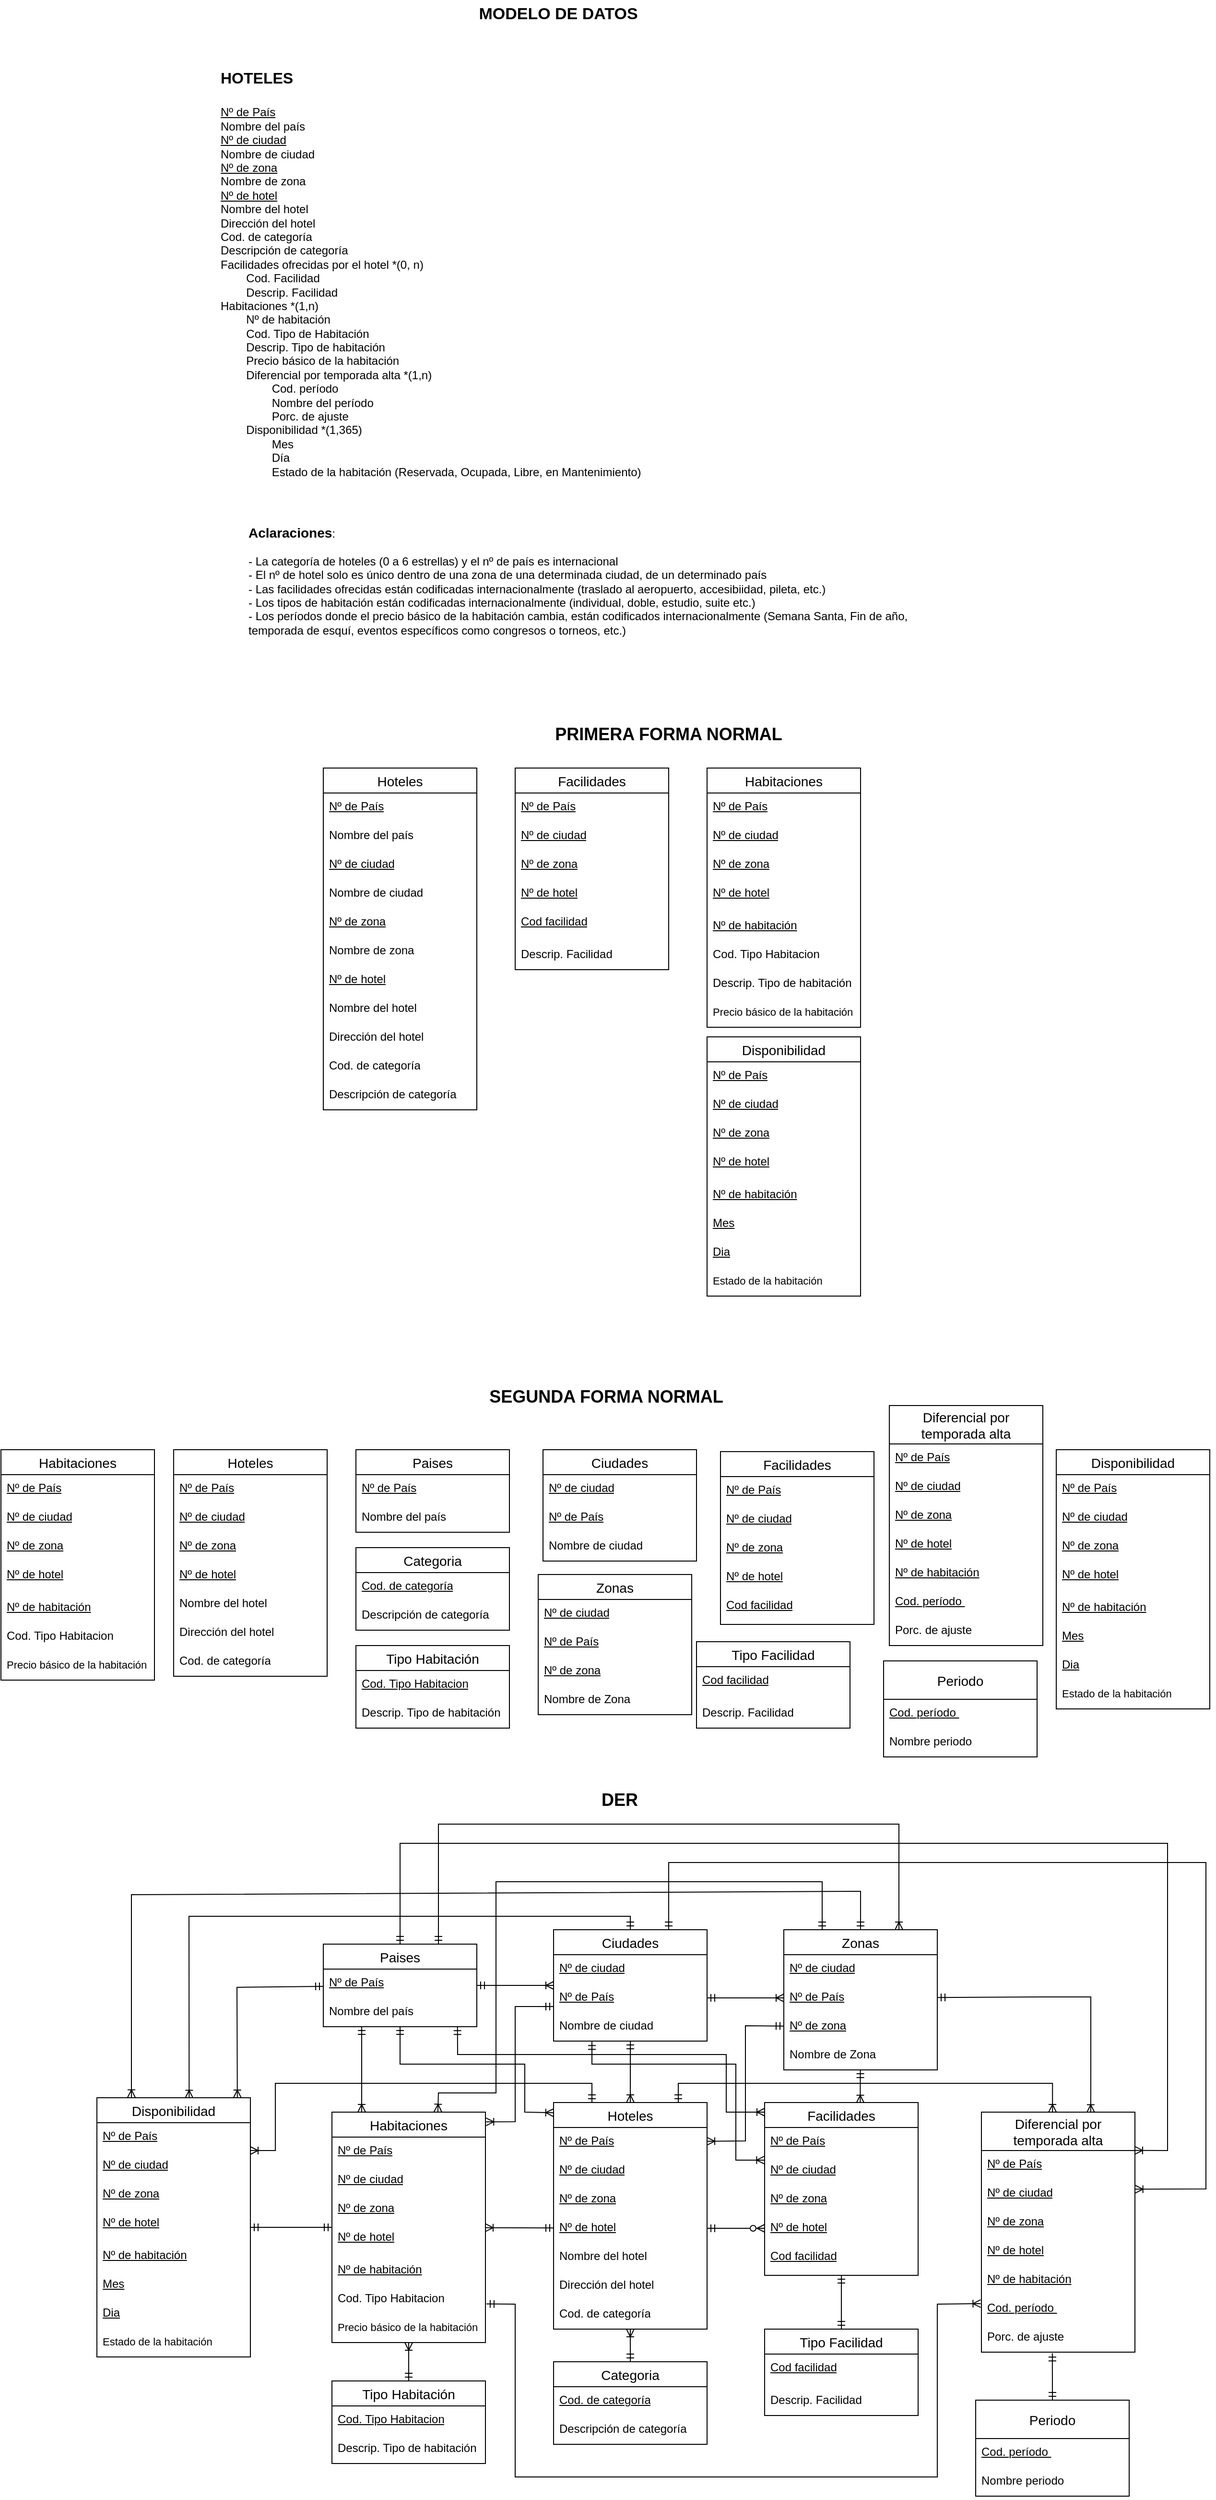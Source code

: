 <mxfile version="24.7.8">
  <diagram name="Página-1" id="jM7lxEKWj-UprXVMMiSj">
    <mxGraphModel dx="1717" dy="428" grid="1" gridSize="10" guides="1" tooltips="1" connect="1" arrows="1" fold="1" page="1" pageScale="1" pageWidth="827" pageHeight="1169" math="0" shadow="0">
      <root>
        <mxCell id="0" />
        <mxCell id="1" parent="0" />
        <mxCell id="xkcgRxBu76btitXjiLDg-1" value="&lt;b&gt;&lt;font style=&quot;font-size: 16px;&quot;&gt;HOTELES&lt;/font&gt;&lt;/b&gt;&lt;div&gt;&lt;span style=&quot;font-size: 16px;&quot;&gt;&lt;b&gt;&lt;br&gt;&lt;/b&gt;&lt;/span&gt;&lt;u&gt;Nº de País&lt;br&gt;&lt;/u&gt;Nombre del país&lt;br&gt;&lt;u&gt;Nº de ciudad&lt;br&gt;&lt;/u&gt;Nombre de ciudad&lt;br&gt;&lt;u&gt;Nº de zona&lt;br&gt;&lt;/u&gt;Nombre de zona&lt;br&gt;&lt;u&gt;Nº de hotel&lt;br&gt;&lt;/u&gt;Nombre del hotel&lt;br&gt;Dirección del hotel&lt;br&gt;Cod. de categoría&lt;br&gt;Descripción de categoría&lt;br&gt;Facilidades ofrecidas por el hotel *(0, n)&lt;br&gt;&lt;span style=&quot;white-space: pre;&quot;&gt;&#x9;&lt;/span&gt;Cod. Facilidad&lt;br&gt;&lt;span style=&quot;white-space: pre;&quot;&gt;&#x9;&lt;/span&gt;Descrip. Facilidad&lt;br&gt;Habitaciones *(1,n)&lt;br&gt;&lt;span style=&quot;white-space: pre;&quot;&gt;&#x9;&lt;/span&gt;Nº de habitación&lt;br&gt;&lt;span style=&quot;white-space: pre;&quot;&gt;&#x9;&lt;/span&gt;Cod. Tipo de Habitación&lt;br&gt;&lt;span style=&quot;white-space: pre;&quot;&gt;&#x9;&lt;/span&gt;Descrip. Tipo de habitación&lt;br&gt;&lt;span style=&quot;white-space: pre;&quot;&gt;&#x9;&lt;/span&gt;Precio básico de la habitación&lt;br&gt;&lt;span style=&quot;white-space: pre;&quot;&gt;&#x9;&lt;/span&gt;Diferencial por temporada alta *(1,n)&lt;br&gt;&lt;span style=&quot;white-space: pre;&quot;&gt;&#x9;&lt;/span&gt;&lt;span style=&quot;white-space: pre;&quot;&gt;&#x9;&lt;/span&gt;Cod. período&lt;br&gt;&lt;span style=&quot;white-space: pre;&quot;&gt;&#x9;&lt;/span&gt;&lt;span style=&quot;white-space: pre;&quot;&gt;&#x9;&lt;/span&gt;Nombre del período&lt;br&gt;&lt;span style=&quot;white-space: pre;&quot;&gt;&#x9;&lt;/span&gt;&lt;span style=&quot;white-space: pre;&quot;&gt;&#x9;&lt;/span&gt;Porc. de ajuste&lt;br&gt;&lt;span style=&quot;white-space: pre;&quot;&gt;&#x9;&lt;/span&gt;Disponibilidad *(1,365)&lt;br&gt;&lt;span style=&quot;white-space: pre;&quot;&gt;&#x9;&lt;/span&gt;&lt;span style=&quot;white-space: pre;&quot;&gt;&#x9;&lt;/span&gt;Mes&lt;br&gt;&lt;span style=&quot;white-space: pre;&quot;&gt;&#x9;&lt;/span&gt;&lt;span style=&quot;white-space: pre;&quot;&gt;&#x9;&lt;/span&gt;Día&lt;br&gt;&lt;span style=&quot;white-space: pre;&quot;&gt;&#x9;&lt;/span&gt;&lt;span style=&quot;white-space: pre;&quot;&gt;&#x9;&lt;/span&gt;Estado de la habitación (Reservada, Ocupada, Libre, en Mantenimiento)&lt;/div&gt;" style="text;html=1;align=left;verticalAlign=middle;whiteSpace=wrap;rounded=0;" parent="1" vertex="1">
          <mxGeometry x="11" y="100" width="459" height="450" as="geometry" />
        </mxCell>
        <mxCell id="xkcgRxBu76btitXjiLDg-2" value="MODELO DE DATOS" style="text;html=1;align=center;verticalAlign=middle;whiteSpace=wrap;rounded=0;fontStyle=1;fontSize=17;" parent="1" vertex="1">
          <mxGeometry x="280" y="40" width="170" height="30" as="geometry" />
        </mxCell>
        <mxCell id="xkcgRxBu76btitXjiLDg-3" value="&lt;div&gt;&lt;b&gt;&lt;font style=&quot;font-size: 14px;&quot;&gt;Aclaraciones&lt;/font&gt;&lt;/b&gt;:&lt;/div&gt;&lt;div&gt;&lt;br&gt;&lt;/div&gt;- La categoría de hoteles (0 a 6 estrellas) y el nº de país es internacional&lt;br&gt;- El nº de hotel solo es único dentro de una zona de una determinada ciudad, de un determinado país&lt;br&gt;- Las facilidades ofrecidas están codificadas internacionalmente (traslado al aeropuerto, accesibiidad, pileta, etc.)&lt;br&gt;- Los tipos de habitación están codificadas internacionalmente (individual, doble, estudio, suite etc.)&lt;br&gt;- Los períodos donde el precio básico de la habitación cambia, están codificados internacionalmente (Semana Santa, Fin de año, temporada de esquí, eventos específicos como congresos o torneos, etc.)" style="text;html=1;align=left;verticalAlign=middle;whiteSpace=wrap;rounded=0;" parent="1" vertex="1">
          <mxGeometry x="40" y="570" width="700" height="150" as="geometry" />
        </mxCell>
        <mxCell id="qDECoY2A0RhCStAklAK_-1" value="&lt;b&gt;&lt;font style=&quot;font-size: 18px;&quot;&gt;PRIMERA FORMA NORMAL&lt;/font&gt;&lt;/b&gt;" style="text;html=1;align=center;verticalAlign=middle;whiteSpace=wrap;rounded=0;" parent="1" vertex="1">
          <mxGeometry x="340" y="790" width="280" height="30" as="geometry" />
        </mxCell>
        <mxCell id="qDECoY2A0RhCStAklAK_-2" value="Hoteles" style="swimlane;fontStyle=0;childLayout=stackLayout;horizontal=1;startSize=26;horizontalStack=0;resizeParent=1;resizeParentMax=0;resizeLast=0;collapsible=1;marginBottom=0;align=center;fontSize=14;" parent="1" vertex="1">
          <mxGeometry x="120" y="840" width="160" height="356" as="geometry" />
        </mxCell>
        <mxCell id="qDECoY2A0RhCStAklAK_-3" value="&lt;u&gt;Nº de País&lt;/u&gt;&lt;div&gt;&lt;br&gt;&lt;/div&gt;" style="text;strokeColor=none;fillColor=none;spacingLeft=4;spacingRight=4;overflow=hidden;rotatable=0;points=[[0,0.5],[1,0.5]];portConstraint=eastwest;fontSize=12;whiteSpace=wrap;html=1;" parent="qDECoY2A0RhCStAklAK_-2" vertex="1">
          <mxGeometry y="26" width="160" height="30" as="geometry" />
        </mxCell>
        <mxCell id="qDECoY2A0RhCStAklAK_-4" value="Nombre del país&lt;div&gt;&lt;br/&gt;&lt;/div&gt;" style="text;strokeColor=none;fillColor=none;spacingLeft=4;spacingRight=4;overflow=hidden;rotatable=0;points=[[0,0.5],[1,0.5]];portConstraint=eastwest;fontSize=12;whiteSpace=wrap;html=1;" parent="qDECoY2A0RhCStAklAK_-2" vertex="1">
          <mxGeometry y="56" width="160" height="30" as="geometry" />
        </mxCell>
        <mxCell id="qDECoY2A0RhCStAklAK_-5" value="&lt;u&gt;Nº de ciudad&lt;/u&gt;&lt;div&gt;&lt;br&gt;&lt;/div&gt;" style="text;strokeColor=none;fillColor=none;spacingLeft=4;spacingRight=4;overflow=hidden;rotatable=0;points=[[0,0.5],[1,0.5]];portConstraint=eastwest;fontSize=12;whiteSpace=wrap;html=1;" parent="qDECoY2A0RhCStAklAK_-2" vertex="1">
          <mxGeometry y="86" width="160" height="30" as="geometry" />
        </mxCell>
        <mxCell id="qDECoY2A0RhCStAklAK_-6" value="Nombre de ciudad&lt;div&gt;&lt;br/&gt;&lt;/div&gt;" style="text;strokeColor=none;fillColor=none;spacingLeft=4;spacingRight=4;overflow=hidden;rotatable=0;points=[[0,0.5],[1,0.5]];portConstraint=eastwest;fontSize=12;whiteSpace=wrap;html=1;" parent="qDECoY2A0RhCStAklAK_-2" vertex="1">
          <mxGeometry y="116" width="160" height="30" as="geometry" />
        </mxCell>
        <mxCell id="qDECoY2A0RhCStAklAK_-7" value="&lt;u&gt;Nº de zona&lt;/u&gt;&lt;div&gt;&lt;br&gt;&lt;/div&gt;" style="text;strokeColor=none;fillColor=none;spacingLeft=4;spacingRight=4;overflow=hidden;rotatable=0;points=[[0,0.5],[1,0.5]];portConstraint=eastwest;fontSize=12;whiteSpace=wrap;html=1;" parent="qDECoY2A0RhCStAklAK_-2" vertex="1">
          <mxGeometry y="146" width="160" height="30" as="geometry" />
        </mxCell>
        <mxCell id="qDECoY2A0RhCStAklAK_-8" value="Nombre de zona&lt;div&gt;&lt;br/&gt;&lt;/div&gt;" style="text;strokeColor=none;fillColor=none;spacingLeft=4;spacingRight=4;overflow=hidden;rotatable=0;points=[[0,0.5],[1,0.5]];portConstraint=eastwest;fontSize=12;whiteSpace=wrap;html=1;" parent="qDECoY2A0RhCStAklAK_-2" vertex="1">
          <mxGeometry y="176" width="160" height="30" as="geometry" />
        </mxCell>
        <mxCell id="qDECoY2A0RhCStAklAK_-9" value="&lt;u&gt;Nº de hotel&lt;/u&gt;&lt;div&gt;&lt;br&gt;&lt;/div&gt;" style="text;strokeColor=none;fillColor=none;spacingLeft=4;spacingRight=4;overflow=hidden;rotatable=0;points=[[0,0.5],[1,0.5]];portConstraint=eastwest;fontSize=12;whiteSpace=wrap;html=1;" parent="qDECoY2A0RhCStAklAK_-2" vertex="1">
          <mxGeometry y="206" width="160" height="30" as="geometry" />
        </mxCell>
        <mxCell id="qDECoY2A0RhCStAklAK_-10" value="Nombre del hotel&lt;div&gt;&lt;br/&gt;&lt;/div&gt;" style="text;strokeColor=none;fillColor=none;spacingLeft=4;spacingRight=4;overflow=hidden;rotatable=0;points=[[0,0.5],[1,0.5]];portConstraint=eastwest;fontSize=12;whiteSpace=wrap;html=1;" parent="qDECoY2A0RhCStAklAK_-2" vertex="1">
          <mxGeometry y="236" width="160" height="30" as="geometry" />
        </mxCell>
        <mxCell id="qDECoY2A0RhCStAklAK_-11" value="Dirección del hotel&lt;div&gt;&lt;br/&gt;&lt;/div&gt;" style="text;strokeColor=none;fillColor=none;spacingLeft=4;spacingRight=4;overflow=hidden;rotatable=0;points=[[0,0.5],[1,0.5]];portConstraint=eastwest;fontSize=12;whiteSpace=wrap;html=1;" parent="qDECoY2A0RhCStAklAK_-2" vertex="1">
          <mxGeometry y="266" width="160" height="30" as="geometry" />
        </mxCell>
        <mxCell id="qDECoY2A0RhCStAklAK_-12" value="Cod. de categoría&lt;div&gt;&lt;br/&gt;&lt;/div&gt;" style="text;strokeColor=none;fillColor=none;spacingLeft=4;spacingRight=4;overflow=hidden;rotatable=0;points=[[0,0.5],[1,0.5]];portConstraint=eastwest;fontSize=12;whiteSpace=wrap;html=1;" parent="qDECoY2A0RhCStAklAK_-2" vertex="1">
          <mxGeometry y="296" width="160" height="30" as="geometry" />
        </mxCell>
        <mxCell id="qDECoY2A0RhCStAklAK_-13" value="Descripción de categoría&lt;div&gt;&lt;br/&gt;&lt;/div&gt;" style="text;strokeColor=none;fillColor=none;spacingLeft=4;spacingRight=4;overflow=hidden;rotatable=0;points=[[0,0.5],[1,0.5]];portConstraint=eastwest;fontSize=12;whiteSpace=wrap;html=1;" parent="qDECoY2A0RhCStAklAK_-2" vertex="1">
          <mxGeometry y="326" width="160" height="30" as="geometry" />
        </mxCell>
        <mxCell id="0_xm6hFW7SZY7vTAGGuC-1" value="Facilidades" style="swimlane;fontStyle=0;childLayout=stackLayout;horizontal=1;startSize=26;horizontalStack=0;resizeParent=1;resizeParentMax=0;resizeLast=0;collapsible=1;marginBottom=0;align=center;fontSize=14;" parent="1" vertex="1">
          <mxGeometry x="320" y="840" width="160" height="210" as="geometry" />
        </mxCell>
        <mxCell id="0_xm6hFW7SZY7vTAGGuC-2" value="&lt;u&gt;Nº de País&lt;/u&gt;&lt;div&gt;&lt;br&gt;&lt;/div&gt;" style="text;strokeColor=none;fillColor=none;spacingLeft=4;spacingRight=4;overflow=hidden;rotatable=0;points=[[0,0.5],[1,0.5]];portConstraint=eastwest;fontSize=12;whiteSpace=wrap;html=1;" parent="0_xm6hFW7SZY7vTAGGuC-1" vertex="1">
          <mxGeometry y="26" width="160" height="30" as="geometry" />
        </mxCell>
        <mxCell id="0_xm6hFW7SZY7vTAGGuC-3" value="&lt;u&gt;Nº de ciudad&lt;/u&gt;&lt;div&gt;&lt;br&gt;&lt;/div&gt;" style="text;strokeColor=none;fillColor=none;spacingLeft=4;spacingRight=4;overflow=hidden;rotatable=0;points=[[0,0.5],[1,0.5]];portConstraint=eastwest;fontSize=12;whiteSpace=wrap;html=1;" parent="0_xm6hFW7SZY7vTAGGuC-1" vertex="1">
          <mxGeometry y="56" width="160" height="30" as="geometry" />
        </mxCell>
        <mxCell id="0_xm6hFW7SZY7vTAGGuC-4" value="&lt;u&gt;Nº de zona&lt;/u&gt;&lt;div&gt;&lt;br&gt;&lt;/div&gt;" style="text;strokeColor=none;fillColor=none;spacingLeft=4;spacingRight=4;overflow=hidden;rotatable=0;points=[[0,0.5],[1,0.5]];portConstraint=eastwest;fontSize=12;whiteSpace=wrap;html=1;" parent="0_xm6hFW7SZY7vTAGGuC-1" vertex="1">
          <mxGeometry y="86" width="160" height="30" as="geometry" />
        </mxCell>
        <mxCell id="0_xm6hFW7SZY7vTAGGuC-5" value="&lt;u&gt;Nº de hotel&lt;/u&gt;&lt;div&gt;&lt;br&gt;&lt;/div&gt;" style="text;strokeColor=none;fillColor=none;spacingLeft=4;spacingRight=4;overflow=hidden;rotatable=0;points=[[0,0.5],[1,0.5]];portConstraint=eastwest;fontSize=12;whiteSpace=wrap;html=1;" parent="0_xm6hFW7SZY7vTAGGuC-1" vertex="1">
          <mxGeometry y="116" width="160" height="30" as="geometry" />
        </mxCell>
        <mxCell id="0_xm6hFW7SZY7vTAGGuC-6" value="&lt;div&gt;&lt;u&gt;Cod facilidad&lt;/u&gt;&lt;/div&gt;" style="text;strokeColor=none;fillColor=none;spacingLeft=4;spacingRight=4;overflow=hidden;rotatable=0;points=[[0,0.5],[1,0.5]];portConstraint=eastwest;fontSize=12;whiteSpace=wrap;html=1;" parent="0_xm6hFW7SZY7vTAGGuC-1" vertex="1">
          <mxGeometry y="146" width="160" height="34" as="geometry" />
        </mxCell>
        <mxCell id="0_xm6hFW7SZY7vTAGGuC-7" value="&lt;div&gt;Descrip. Facilidad&lt;br/&gt;&lt;/div&gt;" style="text;strokeColor=none;fillColor=none;spacingLeft=4;spacingRight=4;overflow=hidden;rotatable=0;points=[[0,0.5],[1,0.5]];portConstraint=eastwest;fontSize=12;whiteSpace=wrap;html=1;" parent="0_xm6hFW7SZY7vTAGGuC-1" vertex="1">
          <mxGeometry y="180" width="160" height="30" as="geometry" />
        </mxCell>
        <mxCell id="tslXTPR5O2dZaiBsaS7V-1" value="Habitaciones" style="swimlane;fontStyle=0;childLayout=stackLayout;horizontal=1;startSize=26;horizontalStack=0;resizeParent=1;resizeParentMax=0;resizeLast=0;collapsible=1;marginBottom=0;align=center;fontSize=14;" parent="1" vertex="1">
          <mxGeometry x="520" y="840" width="160" height="270" as="geometry" />
        </mxCell>
        <mxCell id="tslXTPR5O2dZaiBsaS7V-3" value="&lt;div&gt;&lt;u&gt;Nº de País&lt;/u&gt;&lt;div&gt;&lt;br&gt;&lt;/div&gt;&lt;/div&gt;" style="text;strokeColor=none;fillColor=none;spacingLeft=4;spacingRight=4;overflow=hidden;rotatable=0;points=[[0,0.5],[1,0.5]];portConstraint=eastwest;fontSize=12;whiteSpace=wrap;html=1;" parent="tslXTPR5O2dZaiBsaS7V-1" vertex="1">
          <mxGeometry y="26" width="160" height="30" as="geometry" />
        </mxCell>
        <mxCell id="tslXTPR5O2dZaiBsaS7V-4" value="&lt;div&gt;&lt;u&gt;Nº de ciudad&lt;/u&gt;&lt;div&gt;&lt;br&gt;&lt;/div&gt;&lt;/div&gt;" style="text;strokeColor=none;fillColor=none;spacingLeft=4;spacingRight=4;overflow=hidden;rotatable=0;points=[[0,0.5],[1,0.5]];portConstraint=eastwest;fontSize=12;whiteSpace=wrap;html=1;" parent="tslXTPR5O2dZaiBsaS7V-1" vertex="1">
          <mxGeometry y="56" width="160" height="30" as="geometry" />
        </mxCell>
        <mxCell id="tslXTPR5O2dZaiBsaS7V-5" value="&lt;div&gt;&lt;u&gt;Nº de zona&lt;/u&gt;&lt;div&gt;&lt;br&gt;&lt;/div&gt;&lt;/div&gt;" style="text;strokeColor=none;fillColor=none;spacingLeft=4;spacingRight=4;overflow=hidden;rotatable=0;points=[[0,0.5],[1,0.5]];portConstraint=eastwest;fontSize=12;whiteSpace=wrap;html=1;" parent="tslXTPR5O2dZaiBsaS7V-1" vertex="1">
          <mxGeometry y="86" width="160" height="30" as="geometry" />
        </mxCell>
        <mxCell id="tslXTPR5O2dZaiBsaS7V-6" value="&lt;u&gt;Nº de hotel&lt;/u&gt;&lt;div&gt;&lt;br&gt;&lt;/div&gt;" style="text;strokeColor=none;fillColor=none;spacingLeft=4;spacingRight=4;overflow=hidden;rotatable=0;points=[[0,0.5],[1,0.5]];portConstraint=eastwest;fontSize=12;whiteSpace=wrap;html=1;" parent="tslXTPR5O2dZaiBsaS7V-1" vertex="1">
          <mxGeometry y="116" width="160" height="34" as="geometry" />
        </mxCell>
        <mxCell id="tslXTPR5O2dZaiBsaS7V-7" value="Nº de habitación" style="text;strokeColor=none;fillColor=none;spacingLeft=4;spacingRight=4;overflow=hidden;rotatable=0;points=[[0,0.5],[1,0.5]];portConstraint=eastwest;fontSize=12;whiteSpace=wrap;html=1;fontStyle=4" parent="tslXTPR5O2dZaiBsaS7V-1" vertex="1">
          <mxGeometry y="150" width="160" height="30" as="geometry" />
        </mxCell>
        <mxCell id="tslXTPR5O2dZaiBsaS7V-10" value="Cod. Tipo Habitacion" style="text;strokeColor=none;fillColor=none;spacingLeft=4;spacingRight=4;overflow=hidden;rotatable=0;points=[[0,0.5],[1,0.5]];portConstraint=eastwest;fontSize=12;whiteSpace=wrap;html=1;" parent="tslXTPR5O2dZaiBsaS7V-1" vertex="1">
          <mxGeometry y="180" width="160" height="30" as="geometry" />
        </mxCell>
        <mxCell id="tslXTPR5O2dZaiBsaS7V-8" value="Descrip. Tipo de habitación" style="text;strokeColor=none;fillColor=none;spacingLeft=4;spacingRight=4;overflow=hidden;rotatable=0;points=[[0,0.5],[1,0.5]];portConstraint=eastwest;fontSize=12;whiteSpace=wrap;html=1;" parent="tslXTPR5O2dZaiBsaS7V-1" vertex="1">
          <mxGeometry y="210" width="160" height="30" as="geometry" />
        </mxCell>
        <mxCell id="tslXTPR5O2dZaiBsaS7V-9" value="&lt;font style=&quot;font-size: 11px;&quot;&gt;Precio básico de la habitación&lt;/font&gt;" style="text;strokeColor=none;fillColor=none;spacingLeft=4;spacingRight=4;overflow=hidden;rotatable=0;points=[[0,0.5],[1,0.5]];portConstraint=eastwest;fontSize=12;whiteSpace=wrap;html=1;align=left;" parent="tslXTPR5O2dZaiBsaS7V-1" vertex="1">
          <mxGeometry y="240" width="160" height="30" as="geometry" />
        </mxCell>
        <mxCell id="rYhlFkUklF-xNKJSXs77-1" value="Diferencial por&#xa;temporada alta" style="swimlane;fontStyle=0;childLayout=stackLayout;horizontal=1;startSize=40;horizontalStack=0;resizeParent=1;resizeParentMax=0;resizeLast=0;collapsible=1;marginBottom=0;align=center;fontSize=14;" parent="1" vertex="1">
          <mxGeometry x="710" y="1504" width="160" height="250" as="geometry" />
        </mxCell>
        <mxCell id="rYhlFkUklF-xNKJSXs77-2" value="&lt;u&gt;Nº de País&lt;/u&gt;&lt;div&gt;&lt;br&gt;&lt;/div&gt;" style="text;strokeColor=none;fillColor=none;spacingLeft=4;spacingRight=4;overflow=hidden;rotatable=0;points=[[0,0.5],[1,0.5]];portConstraint=eastwest;fontSize=12;whiteSpace=wrap;html=1;" parent="rYhlFkUklF-xNKJSXs77-1" vertex="1">
          <mxGeometry y="40" width="160" height="30" as="geometry" />
        </mxCell>
        <mxCell id="rYhlFkUklF-xNKJSXs77-3" value="&lt;div&gt;&lt;u&gt;Nº de ciudad&lt;/u&gt;&lt;div&gt;&lt;br&gt;&lt;/div&gt;&lt;/div&gt;" style="text;strokeColor=none;fillColor=none;spacingLeft=4;spacingRight=4;overflow=hidden;rotatable=0;points=[[0,0.5],[1,0.5]];portConstraint=eastwest;fontSize=12;whiteSpace=wrap;html=1;" parent="rYhlFkUklF-xNKJSXs77-1" vertex="1">
          <mxGeometry y="70" width="160" height="30" as="geometry" />
        </mxCell>
        <mxCell id="rYhlFkUklF-xNKJSXs77-4" value="&lt;div&gt;&lt;u&gt;Nº de zona&lt;/u&gt;&lt;div&gt;&lt;br&gt;&lt;/div&gt;&lt;/div&gt;" style="text;strokeColor=none;fillColor=none;spacingLeft=4;spacingRight=4;overflow=hidden;rotatable=0;points=[[0,0.5],[1,0.5]];portConstraint=eastwest;fontSize=12;whiteSpace=wrap;html=1;" parent="rYhlFkUklF-xNKJSXs77-1" vertex="1">
          <mxGeometry y="100" width="160" height="30" as="geometry" />
        </mxCell>
        <mxCell id="rYhlFkUklF-xNKJSXs77-5" value="&lt;div&gt;&lt;u&gt;Nº de hotel&lt;/u&gt;&lt;div&gt;&lt;br&gt;&lt;/div&gt;&lt;/div&gt;" style="text;strokeColor=none;fillColor=none;spacingLeft=4;spacingRight=4;overflow=hidden;rotatable=0;points=[[0,0.5],[1,0.5]];portConstraint=eastwest;fontSize=12;whiteSpace=wrap;html=1;" parent="rYhlFkUklF-xNKJSXs77-1" vertex="1">
          <mxGeometry y="130" width="160" height="30" as="geometry" />
        </mxCell>
        <mxCell id="-9xxhdU6zpW5x84kb3Ga-1" value="&lt;span style=&quot;text-decoration-line: underline;&quot;&gt;Nº de habitación&lt;/span&gt;" style="text;strokeColor=none;fillColor=none;spacingLeft=4;spacingRight=4;overflow=hidden;rotatable=0;points=[[0,0.5],[1,0.5]];portConstraint=eastwest;fontSize=12;whiteSpace=wrap;html=1;" parent="rYhlFkUklF-xNKJSXs77-1" vertex="1">
          <mxGeometry y="160" width="160" height="30" as="geometry" />
        </mxCell>
        <mxCell id="rYhlFkUklF-xNKJSXs77-6" value="&lt;u&gt;Cod. período&amp;nbsp;&lt;/u&gt;" style="text;strokeColor=none;fillColor=none;spacingLeft=4;spacingRight=4;overflow=hidden;rotatable=0;points=[[0,0.5],[1,0.5]];portConstraint=eastwest;fontSize=12;whiteSpace=wrap;html=1;" parent="rYhlFkUklF-xNKJSXs77-1" vertex="1">
          <mxGeometry y="190" width="160" height="30" as="geometry" />
        </mxCell>
        <mxCell id="DPNmPtZTHY25Sw5-x1fM-11" value="Porc. de ajuste&lt;div&gt;&lt;br/&gt;&lt;/div&gt;" style="text;strokeColor=none;fillColor=none;spacingLeft=4;spacingRight=4;overflow=hidden;rotatable=0;points=[[0,0.5],[1,0.5]];portConstraint=eastwest;fontSize=12;whiteSpace=wrap;html=1;" parent="rYhlFkUklF-xNKJSXs77-1" vertex="1">
          <mxGeometry y="220" width="160" height="30" as="geometry" />
        </mxCell>
        <mxCell id="rYhlFkUklF-xNKJSXs77-16" value="Disponibilidad" style="swimlane;fontStyle=0;childLayout=stackLayout;horizontal=1;startSize=26;horizontalStack=0;resizeParent=1;resizeParentMax=0;resizeLast=0;collapsible=1;marginBottom=0;align=center;fontSize=14;" parent="1" vertex="1">
          <mxGeometry x="520" y="1120" width="160" height="270" as="geometry" />
        </mxCell>
        <mxCell id="rYhlFkUklF-xNKJSXs77-17" value="&lt;div&gt;&lt;u&gt;Nº de País&lt;/u&gt;&lt;div&gt;&lt;br&gt;&lt;/div&gt;&lt;/div&gt;" style="text;strokeColor=none;fillColor=none;spacingLeft=4;spacingRight=4;overflow=hidden;rotatable=0;points=[[0,0.5],[1,0.5]];portConstraint=eastwest;fontSize=12;whiteSpace=wrap;html=1;" parent="rYhlFkUklF-xNKJSXs77-16" vertex="1">
          <mxGeometry y="26" width="160" height="30" as="geometry" />
        </mxCell>
        <mxCell id="rYhlFkUklF-xNKJSXs77-18" value="&lt;div&gt;&lt;u&gt;Nº de ciudad&lt;/u&gt;&lt;div&gt;&lt;br&gt;&lt;/div&gt;&lt;/div&gt;" style="text;strokeColor=none;fillColor=none;spacingLeft=4;spacingRight=4;overflow=hidden;rotatable=0;points=[[0,0.5],[1,0.5]];portConstraint=eastwest;fontSize=12;whiteSpace=wrap;html=1;" parent="rYhlFkUklF-xNKJSXs77-16" vertex="1">
          <mxGeometry y="56" width="160" height="30" as="geometry" />
        </mxCell>
        <mxCell id="rYhlFkUklF-xNKJSXs77-19" value="&lt;div&gt;&lt;u&gt;Nº de zona&lt;/u&gt;&lt;div&gt;&lt;br&gt;&lt;/div&gt;&lt;/div&gt;" style="text;strokeColor=none;fillColor=none;spacingLeft=4;spacingRight=4;overflow=hidden;rotatable=0;points=[[0,0.5],[1,0.5]];portConstraint=eastwest;fontSize=12;whiteSpace=wrap;html=1;" parent="rYhlFkUklF-xNKJSXs77-16" vertex="1">
          <mxGeometry y="86" width="160" height="30" as="geometry" />
        </mxCell>
        <mxCell id="rYhlFkUklF-xNKJSXs77-20" value="&lt;u&gt;Nº de hotel&lt;/u&gt;&lt;div&gt;&lt;br&gt;&lt;/div&gt;" style="text;strokeColor=none;fillColor=none;spacingLeft=4;spacingRight=4;overflow=hidden;rotatable=0;points=[[0,0.5],[1,0.5]];portConstraint=eastwest;fontSize=12;whiteSpace=wrap;html=1;" parent="rYhlFkUklF-xNKJSXs77-16" vertex="1">
          <mxGeometry y="116" width="160" height="34" as="geometry" />
        </mxCell>
        <mxCell id="rYhlFkUklF-xNKJSXs77-21" value="Nº de habitación" style="text;strokeColor=none;fillColor=none;spacingLeft=4;spacingRight=4;overflow=hidden;rotatable=0;points=[[0,0.5],[1,0.5]];portConstraint=eastwest;fontSize=12;whiteSpace=wrap;html=1;fontStyle=4" parent="rYhlFkUklF-xNKJSXs77-16" vertex="1">
          <mxGeometry y="150" width="160" height="30" as="geometry" />
        </mxCell>
        <mxCell id="rYhlFkUklF-xNKJSXs77-22" value="&lt;u&gt;Mes&lt;/u&gt;" style="text;strokeColor=none;fillColor=none;spacingLeft=4;spacingRight=4;overflow=hidden;rotatable=0;points=[[0,0.5],[1,0.5]];portConstraint=eastwest;fontSize=12;whiteSpace=wrap;html=1;" parent="rYhlFkUklF-xNKJSXs77-16" vertex="1">
          <mxGeometry y="180" width="160" height="30" as="geometry" />
        </mxCell>
        <mxCell id="rYhlFkUklF-xNKJSXs77-23" value="&lt;u&gt;Dia&lt;/u&gt;" style="text;strokeColor=none;fillColor=none;spacingLeft=4;spacingRight=4;overflow=hidden;rotatable=0;points=[[0,0.5],[1,0.5]];portConstraint=eastwest;fontSize=12;whiteSpace=wrap;html=1;" parent="rYhlFkUklF-xNKJSXs77-16" vertex="1">
          <mxGeometry y="210" width="160" height="30" as="geometry" />
        </mxCell>
        <mxCell id="rYhlFkUklF-xNKJSXs77-24" value="&lt;font style=&quot;font-size: 11px;&quot;&gt;Estado de la habitación&lt;/font&gt;" style="text;strokeColor=none;fillColor=none;spacingLeft=4;spacingRight=4;overflow=hidden;rotatable=0;points=[[0,0.5],[1,0.5]];portConstraint=eastwest;fontSize=12;whiteSpace=wrap;html=1;align=left;" parent="rYhlFkUklF-xNKJSXs77-16" vertex="1">
          <mxGeometry y="240" width="160" height="30" as="geometry" />
        </mxCell>
        <mxCell id="-9xxhdU6zpW5x84kb3Ga-2" value="&lt;b&gt;&lt;font style=&quot;font-size: 18px;&quot;&gt;SEGUNDA FORMA NORMAL&lt;/font&gt;&lt;/b&gt;" style="text;html=1;align=center;verticalAlign=middle;whiteSpace=wrap;rounded=0;" parent="1" vertex="1">
          <mxGeometry x="275" y="1480" width="280" height="30" as="geometry" />
        </mxCell>
        <mxCell id="-9xxhdU6zpW5x84kb3Ga-3" value="Paises" style="swimlane;fontStyle=0;childLayout=stackLayout;horizontal=1;startSize=26;horizontalStack=0;resizeParent=1;resizeParentMax=0;resizeLast=0;collapsible=1;marginBottom=0;align=center;fontSize=14;" parent="1" vertex="1">
          <mxGeometry x="154" y="1550" width="160" height="86" as="geometry" />
        </mxCell>
        <mxCell id="-9xxhdU6zpW5x84kb3Ga-4" value="&lt;u&gt;Nº de País&lt;/u&gt;" style="text;strokeColor=none;fillColor=none;spacingLeft=4;spacingRight=4;overflow=hidden;rotatable=0;points=[[0,0.5],[1,0.5]];portConstraint=eastwest;fontSize=12;whiteSpace=wrap;html=1;" parent="-9xxhdU6zpW5x84kb3Ga-3" vertex="1">
          <mxGeometry y="26" width="160" height="30" as="geometry" />
        </mxCell>
        <mxCell id="-9xxhdU6zpW5x84kb3Ga-5" value="Nombre del país" style="text;strokeColor=none;fillColor=none;spacingLeft=4;spacingRight=4;overflow=hidden;rotatable=0;points=[[0,0.5],[1,0.5]];portConstraint=eastwest;fontSize=12;whiteSpace=wrap;html=1;" parent="-9xxhdU6zpW5x84kb3Ga-3" vertex="1">
          <mxGeometry y="56" width="160" height="30" as="geometry" />
        </mxCell>
        <mxCell id="-9xxhdU6zpW5x84kb3Ga-7" value="Hoteles" style="swimlane;fontStyle=0;childLayout=stackLayout;horizontal=1;startSize=26;horizontalStack=0;resizeParent=1;resizeParentMax=0;resizeLast=0;collapsible=1;marginBottom=0;align=center;fontSize=14;" parent="1" vertex="1">
          <mxGeometry x="-36" y="1550" width="160" height="236" as="geometry" />
        </mxCell>
        <mxCell id="-9xxhdU6zpW5x84kb3Ga-8" value="&lt;u&gt;Nº de País&lt;/u&gt;&lt;div&gt;&lt;br&gt;&lt;/div&gt;" style="text;strokeColor=none;fillColor=none;spacingLeft=4;spacingRight=4;overflow=hidden;rotatable=0;points=[[0,0.5],[1,0.5]];portConstraint=eastwest;fontSize=12;whiteSpace=wrap;html=1;" parent="-9xxhdU6zpW5x84kb3Ga-7" vertex="1">
          <mxGeometry y="26" width="160" height="30" as="geometry" />
        </mxCell>
        <mxCell id="-9xxhdU6zpW5x84kb3Ga-10" value="&lt;u&gt;Nº de ciudad&lt;/u&gt;&lt;div&gt;&lt;br&gt;&lt;/div&gt;" style="text;strokeColor=none;fillColor=none;spacingLeft=4;spacingRight=4;overflow=hidden;rotatable=0;points=[[0,0.5],[1,0.5]];portConstraint=eastwest;fontSize=12;whiteSpace=wrap;html=1;" parent="-9xxhdU6zpW5x84kb3Ga-7" vertex="1">
          <mxGeometry y="56" width="160" height="30" as="geometry" />
        </mxCell>
        <mxCell id="-9xxhdU6zpW5x84kb3Ga-12" value="&lt;u&gt;Nº de zona&lt;/u&gt;&lt;div&gt;&lt;br&gt;&lt;/div&gt;" style="text;strokeColor=none;fillColor=none;spacingLeft=4;spacingRight=4;overflow=hidden;rotatable=0;points=[[0,0.5],[1,0.5]];portConstraint=eastwest;fontSize=12;whiteSpace=wrap;html=1;" parent="-9xxhdU6zpW5x84kb3Ga-7" vertex="1">
          <mxGeometry y="86" width="160" height="30" as="geometry" />
        </mxCell>
        <mxCell id="-9xxhdU6zpW5x84kb3Ga-14" value="&lt;u&gt;Nº de hotel&lt;/u&gt;&lt;div&gt;&lt;br&gt;&lt;/div&gt;" style="text;strokeColor=none;fillColor=none;spacingLeft=4;spacingRight=4;overflow=hidden;rotatable=0;points=[[0,0.5],[1,0.5]];portConstraint=eastwest;fontSize=12;whiteSpace=wrap;html=1;" parent="-9xxhdU6zpW5x84kb3Ga-7" vertex="1">
          <mxGeometry y="116" width="160" height="30" as="geometry" />
        </mxCell>
        <mxCell id="-9xxhdU6zpW5x84kb3Ga-15" value="Nombre del hotel&lt;div&gt;&lt;br/&gt;&lt;/div&gt;" style="text;strokeColor=none;fillColor=none;spacingLeft=4;spacingRight=4;overflow=hidden;rotatable=0;points=[[0,0.5],[1,0.5]];portConstraint=eastwest;fontSize=12;whiteSpace=wrap;html=1;" parent="-9xxhdU6zpW5x84kb3Ga-7" vertex="1">
          <mxGeometry y="146" width="160" height="30" as="geometry" />
        </mxCell>
        <mxCell id="-9xxhdU6zpW5x84kb3Ga-16" value="Dirección del hotel&lt;div&gt;&lt;br/&gt;&lt;/div&gt;" style="text;strokeColor=none;fillColor=none;spacingLeft=4;spacingRight=4;overflow=hidden;rotatable=0;points=[[0,0.5],[1,0.5]];portConstraint=eastwest;fontSize=12;whiteSpace=wrap;html=1;" parent="-9xxhdU6zpW5x84kb3Ga-7" vertex="1">
          <mxGeometry y="176" width="160" height="30" as="geometry" />
        </mxCell>
        <mxCell id="v8e6qSbVIkH8Y4p5ILKF-8" value="Cod. de categoría&lt;div&gt;&lt;br/&gt;&lt;/div&gt;" style="text;strokeColor=none;fillColor=none;spacingLeft=4;spacingRight=4;overflow=hidden;rotatable=0;points=[[0,0.5],[1,0.5]];portConstraint=eastwest;fontSize=12;whiteSpace=wrap;html=1;" parent="-9xxhdU6zpW5x84kb3Ga-7" vertex="1">
          <mxGeometry y="206" width="160" height="30" as="geometry" />
        </mxCell>
        <mxCell id="v8e6qSbVIkH8Y4p5ILKF-2" value="Categoria" style="swimlane;fontStyle=0;childLayout=stackLayout;horizontal=1;startSize=26;horizontalStack=0;resizeParent=1;resizeParentMax=0;resizeLast=0;collapsible=1;marginBottom=0;align=center;fontSize=14;" parent="1" vertex="1">
          <mxGeometry x="154" y="1652" width="160" height="86" as="geometry" />
        </mxCell>
        <mxCell id="v8e6qSbVIkH8Y4p5ILKF-6" value="Cod. de categoría&lt;div&gt;&lt;br&gt;&lt;/div&gt;" style="text;strokeColor=none;fillColor=none;spacingLeft=4;spacingRight=4;overflow=hidden;rotatable=0;points=[[0,0.5],[1,0.5]];portConstraint=eastwest;fontSize=12;whiteSpace=wrap;html=1;fontStyle=4" parent="v8e6qSbVIkH8Y4p5ILKF-2" vertex="1">
          <mxGeometry y="26" width="160" height="30" as="geometry" />
        </mxCell>
        <mxCell id="-9xxhdU6zpW5x84kb3Ga-18" value="Descripción de categoría&lt;div&gt;&lt;br/&gt;&lt;/div&gt;" style="text;strokeColor=none;fillColor=none;spacingLeft=4;spacingRight=4;overflow=hidden;rotatable=0;points=[[0,0.5],[1,0.5]];portConstraint=eastwest;fontSize=12;whiteSpace=wrap;html=1;" parent="v8e6qSbVIkH8Y4p5ILKF-2" vertex="1">
          <mxGeometry y="56" width="160" height="30" as="geometry" />
        </mxCell>
        <mxCell id="xGpMS7PiCY9Kp0agLqRa-15" value="Tipo Habitación" style="swimlane;fontStyle=0;childLayout=stackLayout;horizontal=1;startSize=26;horizontalStack=0;resizeParent=1;resizeParentMax=0;resizeLast=0;collapsible=1;marginBottom=0;align=center;fontSize=14;" parent="1" vertex="1">
          <mxGeometry x="154" y="1754" width="160" height="86" as="geometry" />
        </mxCell>
        <mxCell id="xGpMS7PiCY9Kp0agLqRa-21" value="&lt;u&gt;Cod. Tipo Habitacion&lt;/u&gt;" style="text;strokeColor=none;fillColor=none;spacingLeft=4;spacingRight=4;overflow=hidden;rotatable=0;points=[[0,0.5],[1,0.5]];portConstraint=eastwest;fontSize=12;whiteSpace=wrap;html=1;" parent="xGpMS7PiCY9Kp0agLqRa-15" vertex="1">
          <mxGeometry y="26" width="160" height="30" as="geometry" />
        </mxCell>
        <mxCell id="xGpMS7PiCY9Kp0agLqRa-22" value="Descrip. Tipo de habitación" style="text;strokeColor=none;fillColor=none;spacingLeft=4;spacingRight=4;overflow=hidden;rotatable=0;points=[[0,0.5],[1,0.5]];portConstraint=eastwest;fontSize=12;whiteSpace=wrap;html=1;" parent="xGpMS7PiCY9Kp0agLqRa-15" vertex="1">
          <mxGeometry y="56" width="160" height="30" as="geometry" />
        </mxCell>
        <mxCell id="MbrZLyEGOneWsTnm67x0-5" value="Ciudades" style="swimlane;fontStyle=0;childLayout=stackLayout;horizontal=1;startSize=26;horizontalStack=0;resizeParent=1;resizeParentMax=0;resizeLast=0;collapsible=1;marginBottom=0;align=center;fontSize=14;" parent="1" vertex="1">
          <mxGeometry x="349" y="1550" width="160" height="116" as="geometry" />
        </mxCell>
        <mxCell id="MbrZLyEGOneWsTnm67x0-7" value="&lt;u&gt;Nº de ciudad&lt;/u&gt;&lt;div&gt;&lt;br&gt;&lt;/div&gt;" style="text;strokeColor=none;fillColor=none;spacingLeft=4;spacingRight=4;overflow=hidden;rotatable=0;points=[[0,0.5],[1,0.5]];portConstraint=eastwest;fontSize=12;whiteSpace=wrap;html=1;" parent="MbrZLyEGOneWsTnm67x0-5" vertex="1">
          <mxGeometry y="26" width="160" height="30" as="geometry" />
        </mxCell>
        <mxCell id="MbrZLyEGOneWsTnm67x0-6" value="&lt;u&gt;Nº de País&lt;/u&gt;" style="text;strokeColor=none;fillColor=none;spacingLeft=4;spacingRight=4;overflow=hidden;rotatable=0;points=[[0,0.5],[1,0.5]];portConstraint=eastwest;fontSize=12;whiteSpace=wrap;html=1;" parent="MbrZLyEGOneWsTnm67x0-5" vertex="1">
          <mxGeometry y="56" width="160" height="30" as="geometry" />
        </mxCell>
        <mxCell id="MbrZLyEGOneWsTnm67x0-8" value="Nombre de ciudad&lt;div&gt;&lt;br&gt;&lt;/div&gt;" style="text;strokeColor=none;fillColor=none;spacingLeft=4;spacingRight=4;overflow=hidden;rotatable=0;points=[[0,0.5],[1,0.5]];portConstraint=eastwest;fontSize=12;whiteSpace=wrap;html=1;" parent="MbrZLyEGOneWsTnm67x0-5" vertex="1">
          <mxGeometry y="86" width="160" height="30" as="geometry" />
        </mxCell>
        <mxCell id="Xz4hlnODMBMm26LAJ6Bf-1" value="Zonas" style="swimlane;fontStyle=0;childLayout=stackLayout;horizontal=1;startSize=26;horizontalStack=0;resizeParent=1;resizeParentMax=0;resizeLast=0;collapsible=1;marginBottom=0;align=center;fontSize=14;" parent="1" vertex="1">
          <mxGeometry x="344" y="1680" width="160" height="146" as="geometry" />
        </mxCell>
        <mxCell id="Xz4hlnODMBMm26LAJ6Bf-2" value="&lt;u&gt;Nº de ciudad&lt;/u&gt;&lt;div&gt;&lt;br&gt;&lt;/div&gt;" style="text;strokeColor=none;fillColor=none;spacingLeft=4;spacingRight=4;overflow=hidden;rotatable=0;points=[[0,0.5],[1,0.5]];portConstraint=eastwest;fontSize=12;whiteSpace=wrap;html=1;" parent="Xz4hlnODMBMm26LAJ6Bf-1" vertex="1">
          <mxGeometry y="26" width="160" height="30" as="geometry" />
        </mxCell>
        <mxCell id="Xz4hlnODMBMm26LAJ6Bf-3" value="&lt;u&gt;Nº de País&lt;/u&gt;" style="text;strokeColor=none;fillColor=none;spacingLeft=4;spacingRight=4;overflow=hidden;rotatable=0;points=[[0,0.5],[1,0.5]];portConstraint=eastwest;fontSize=12;whiteSpace=wrap;html=1;" parent="Xz4hlnODMBMm26LAJ6Bf-1" vertex="1">
          <mxGeometry y="56" width="160" height="30" as="geometry" />
        </mxCell>
        <mxCell id="Xz4hlnODMBMm26LAJ6Bf-6" value="&lt;u&gt;Nº de zona&lt;/u&gt;&lt;div&gt;&lt;br&gt;&lt;/div&gt;" style="text;strokeColor=none;fillColor=none;spacingLeft=4;spacingRight=4;overflow=hidden;rotatable=0;points=[[0,0.5],[1,0.5]];portConstraint=eastwest;fontSize=12;whiteSpace=wrap;html=1;" parent="Xz4hlnODMBMm26LAJ6Bf-1" vertex="1">
          <mxGeometry y="86" width="160" height="30" as="geometry" />
        </mxCell>
        <mxCell id="Xz4hlnODMBMm26LAJ6Bf-4" value="Nombre de Zona&lt;div&gt;&lt;br&gt;&lt;/div&gt;" style="text;strokeColor=none;fillColor=none;spacingLeft=4;spacingRight=4;overflow=hidden;rotatable=0;points=[[0,0.5],[1,0.5]];portConstraint=eastwest;fontSize=12;whiteSpace=wrap;html=1;" parent="Xz4hlnODMBMm26LAJ6Bf-1" vertex="1">
          <mxGeometry y="116" width="160" height="30" as="geometry" />
        </mxCell>
        <mxCell id="YZ_iTIWEsLRAkcZD_jYd-1" value="Habitaciones" style="swimlane;fontStyle=0;childLayout=stackLayout;horizontal=1;startSize=26;horizontalStack=0;resizeParent=1;resizeParentMax=0;resizeLast=0;collapsible=1;marginBottom=0;align=center;fontSize=14;" parent="1" vertex="1">
          <mxGeometry x="-216" y="1550" width="160" height="240" as="geometry" />
        </mxCell>
        <mxCell id="fARBxSJzfrpjRsKB6P2Z-1" value="&lt;div&gt;&lt;u&gt;Nº de País&lt;/u&gt;&lt;div&gt;&lt;br&gt;&lt;/div&gt;&lt;/div&gt;" style="text;strokeColor=none;fillColor=none;spacingLeft=4;spacingRight=4;overflow=hidden;rotatable=0;points=[[0,0.5],[1,0.5]];portConstraint=eastwest;fontSize=12;whiteSpace=wrap;html=1;" parent="YZ_iTIWEsLRAkcZD_jYd-1" vertex="1">
          <mxGeometry y="26" width="160" height="30" as="geometry" />
        </mxCell>
        <mxCell id="fARBxSJzfrpjRsKB6P2Z-2" value="&lt;div&gt;&lt;u&gt;Nº de ciudad&lt;/u&gt;&lt;div&gt;&lt;br&gt;&lt;/div&gt;&lt;/div&gt;" style="text;strokeColor=none;fillColor=none;spacingLeft=4;spacingRight=4;overflow=hidden;rotatable=0;points=[[0,0.5],[1,0.5]];portConstraint=eastwest;fontSize=12;whiteSpace=wrap;html=1;" parent="YZ_iTIWEsLRAkcZD_jYd-1" vertex="1">
          <mxGeometry y="56" width="160" height="30" as="geometry" />
        </mxCell>
        <mxCell id="fARBxSJzfrpjRsKB6P2Z-3" value="&lt;div&gt;&lt;u&gt;Nº de zona&lt;/u&gt;&lt;div&gt;&lt;br&gt;&lt;/div&gt;&lt;/div&gt;" style="text;strokeColor=none;fillColor=none;spacingLeft=4;spacingRight=4;overflow=hidden;rotatable=0;points=[[0,0.5],[1,0.5]];portConstraint=eastwest;fontSize=12;whiteSpace=wrap;html=1;" parent="YZ_iTIWEsLRAkcZD_jYd-1" vertex="1">
          <mxGeometry y="86" width="160" height="30" as="geometry" />
        </mxCell>
        <mxCell id="YZ_iTIWEsLRAkcZD_jYd-5" value="Nº de hotel&lt;div&gt;&lt;br&gt;&lt;/div&gt;" style="text;strokeColor=none;fillColor=none;spacingLeft=4;spacingRight=4;overflow=hidden;rotatable=0;points=[[0,0.5],[1,0.5]];portConstraint=eastwest;fontSize=12;whiteSpace=wrap;html=1;fontStyle=4" parent="YZ_iTIWEsLRAkcZD_jYd-1" vertex="1">
          <mxGeometry y="116" width="160" height="34" as="geometry" />
        </mxCell>
        <mxCell id="YZ_iTIWEsLRAkcZD_jYd-6" value="Nº de habitación" style="text;strokeColor=none;fillColor=none;spacingLeft=4;spacingRight=4;overflow=hidden;rotatable=0;points=[[0,0.5],[1,0.5]];portConstraint=eastwest;fontSize=12;whiteSpace=wrap;html=1;fontStyle=4" parent="YZ_iTIWEsLRAkcZD_jYd-1" vertex="1">
          <mxGeometry y="150" width="160" height="30" as="geometry" />
        </mxCell>
        <mxCell id="YZ_iTIWEsLRAkcZD_jYd-7" value="Cod. Tipo Habitacion" style="text;strokeColor=none;fillColor=none;spacingLeft=4;spacingRight=4;overflow=hidden;rotatable=0;points=[[0,0.5],[1,0.5]];portConstraint=eastwest;fontSize=12;whiteSpace=wrap;html=1;" parent="YZ_iTIWEsLRAkcZD_jYd-1" vertex="1">
          <mxGeometry y="180" width="160" height="30" as="geometry" />
        </mxCell>
        <mxCell id="xGpMS7PiCY9Kp0agLqRa-23" value="&lt;font style=&quot;font-size: 11px;&quot;&gt;Precio básico de la habitación&lt;/font&gt;" style="text;strokeColor=none;fillColor=none;spacingLeft=4;spacingRight=4;overflow=hidden;rotatable=0;points=[[0,0.5],[1,0.5]];portConstraint=eastwest;fontSize=12;whiteSpace=wrap;html=1;align=left;" parent="YZ_iTIWEsLRAkcZD_jYd-1" vertex="1">
          <mxGeometry y="210" width="160" height="30" as="geometry" />
        </mxCell>
        <mxCell id="DPNmPtZTHY25Sw5-x1fM-1" value="Periodo" style="swimlane;fontStyle=0;childLayout=stackLayout;horizontal=1;startSize=40;horizontalStack=0;resizeParent=1;resizeParentMax=0;resizeLast=0;collapsible=1;marginBottom=0;align=center;fontSize=14;" parent="1" vertex="1">
          <mxGeometry x="704" y="1770" width="160" height="100" as="geometry" />
        </mxCell>
        <mxCell id="DPNmPtZTHY25Sw5-x1fM-7" value="&lt;u&gt;Cod. período&amp;nbsp;&lt;/u&gt;" style="text;strokeColor=none;fillColor=none;spacingLeft=4;spacingRight=4;overflow=hidden;rotatable=0;points=[[0,0.5],[1,0.5]];portConstraint=eastwest;fontSize=12;whiteSpace=wrap;html=1;" parent="DPNmPtZTHY25Sw5-x1fM-1" vertex="1">
          <mxGeometry y="40" width="160" height="30" as="geometry" />
        </mxCell>
        <mxCell id="DPNmPtZTHY25Sw5-x1fM-8" value="&lt;div&gt;Nombre periodo&lt;/div&gt;" style="text;strokeColor=none;fillColor=none;spacingLeft=4;spacingRight=4;overflow=hidden;rotatable=0;points=[[0,0.5],[1,0.5]];portConstraint=eastwest;fontSize=12;whiteSpace=wrap;html=1;" parent="DPNmPtZTHY25Sw5-x1fM-1" vertex="1">
          <mxGeometry y="70" width="160" height="30" as="geometry" />
        </mxCell>
        <mxCell id="818opNGKGBq08x8-Oj2M-1" value="Facilidades" style="swimlane;fontStyle=0;childLayout=stackLayout;horizontal=1;startSize=26;horizontalStack=0;resizeParent=1;resizeParentMax=0;resizeLast=0;collapsible=1;marginBottom=0;align=center;fontSize=14;" parent="1" vertex="1">
          <mxGeometry x="534" y="1552" width="160" height="180" as="geometry" />
        </mxCell>
        <mxCell id="818opNGKGBq08x8-Oj2M-2" value="&lt;u&gt;Nº de País&lt;/u&gt;&lt;div&gt;&lt;br&gt;&lt;/div&gt;" style="text;strokeColor=none;fillColor=none;spacingLeft=4;spacingRight=4;overflow=hidden;rotatable=0;points=[[0,0.5],[1,0.5]];portConstraint=eastwest;fontSize=12;whiteSpace=wrap;html=1;" parent="818opNGKGBq08x8-Oj2M-1" vertex="1">
          <mxGeometry y="26" width="160" height="30" as="geometry" />
        </mxCell>
        <mxCell id="818opNGKGBq08x8-Oj2M-3" value="&lt;u&gt;Nº de ciudad&lt;/u&gt;&lt;div&gt;&lt;br&gt;&lt;/div&gt;" style="text;strokeColor=none;fillColor=none;spacingLeft=4;spacingRight=4;overflow=hidden;rotatable=0;points=[[0,0.5],[1,0.5]];portConstraint=eastwest;fontSize=12;whiteSpace=wrap;html=1;" parent="818opNGKGBq08x8-Oj2M-1" vertex="1">
          <mxGeometry y="56" width="160" height="30" as="geometry" />
        </mxCell>
        <mxCell id="818opNGKGBq08x8-Oj2M-4" value="&lt;u&gt;Nº de zona&lt;/u&gt;&lt;div&gt;&lt;br&gt;&lt;/div&gt;" style="text;strokeColor=none;fillColor=none;spacingLeft=4;spacingRight=4;overflow=hidden;rotatable=0;points=[[0,0.5],[1,0.5]];portConstraint=eastwest;fontSize=12;whiteSpace=wrap;html=1;" parent="818opNGKGBq08x8-Oj2M-1" vertex="1">
          <mxGeometry y="86" width="160" height="30" as="geometry" />
        </mxCell>
        <mxCell id="818opNGKGBq08x8-Oj2M-5" value="&lt;u&gt;Nº de hotel&lt;/u&gt;&lt;div&gt;&lt;br&gt;&lt;/div&gt;" style="text;strokeColor=none;fillColor=none;spacingLeft=4;spacingRight=4;overflow=hidden;rotatable=0;points=[[0,0.5],[1,0.5]];portConstraint=eastwest;fontSize=12;whiteSpace=wrap;html=1;" parent="818opNGKGBq08x8-Oj2M-1" vertex="1">
          <mxGeometry y="116" width="160" height="30" as="geometry" />
        </mxCell>
        <mxCell id="818opNGKGBq08x8-Oj2M-6" value="&lt;div&gt;&lt;u&gt;Cod facilidad&lt;/u&gt;&lt;/div&gt;" style="text;strokeColor=none;fillColor=none;spacingLeft=4;spacingRight=4;overflow=hidden;rotatable=0;points=[[0,0.5],[1,0.5]];portConstraint=eastwest;fontSize=12;whiteSpace=wrap;html=1;" parent="818opNGKGBq08x8-Oj2M-1" vertex="1">
          <mxGeometry y="146" width="160" height="34" as="geometry" />
        </mxCell>
        <mxCell id="818opNGKGBq08x8-Oj2M-8" value="Disponibilidad" style="swimlane;fontStyle=0;childLayout=stackLayout;horizontal=1;startSize=26;horizontalStack=0;resizeParent=1;resizeParentMax=0;resizeLast=0;collapsible=1;marginBottom=0;align=center;fontSize=14;" parent="1" vertex="1">
          <mxGeometry x="884" y="1550" width="160" height="270" as="geometry" />
        </mxCell>
        <mxCell id="818opNGKGBq08x8-Oj2M-9" value="&lt;div&gt;&lt;u&gt;Nº de País&lt;/u&gt;&lt;div&gt;&lt;br&gt;&lt;/div&gt;&lt;/div&gt;" style="text;strokeColor=none;fillColor=none;spacingLeft=4;spacingRight=4;overflow=hidden;rotatable=0;points=[[0,0.5],[1,0.5]];portConstraint=eastwest;fontSize=12;whiteSpace=wrap;html=1;" parent="818opNGKGBq08x8-Oj2M-8" vertex="1">
          <mxGeometry y="26" width="160" height="30" as="geometry" />
        </mxCell>
        <mxCell id="818opNGKGBq08x8-Oj2M-10" value="&lt;div&gt;&lt;u&gt;Nº de ciudad&lt;/u&gt;&lt;div&gt;&lt;br&gt;&lt;/div&gt;&lt;/div&gt;" style="text;strokeColor=none;fillColor=none;spacingLeft=4;spacingRight=4;overflow=hidden;rotatable=0;points=[[0,0.5],[1,0.5]];portConstraint=eastwest;fontSize=12;whiteSpace=wrap;html=1;" parent="818opNGKGBq08x8-Oj2M-8" vertex="1">
          <mxGeometry y="56" width="160" height="30" as="geometry" />
        </mxCell>
        <mxCell id="818opNGKGBq08x8-Oj2M-11" value="&lt;div&gt;&lt;u&gt;Nº de zona&lt;/u&gt;&lt;div&gt;&lt;br&gt;&lt;/div&gt;&lt;/div&gt;" style="text;strokeColor=none;fillColor=none;spacingLeft=4;spacingRight=4;overflow=hidden;rotatable=0;points=[[0,0.5],[1,0.5]];portConstraint=eastwest;fontSize=12;whiteSpace=wrap;html=1;" parent="818opNGKGBq08x8-Oj2M-8" vertex="1">
          <mxGeometry y="86" width="160" height="30" as="geometry" />
        </mxCell>
        <mxCell id="818opNGKGBq08x8-Oj2M-12" value="&lt;u&gt;Nº de hotel&lt;/u&gt;&lt;div&gt;&lt;br&gt;&lt;/div&gt;" style="text;strokeColor=none;fillColor=none;spacingLeft=4;spacingRight=4;overflow=hidden;rotatable=0;points=[[0,0.5],[1,0.5]];portConstraint=eastwest;fontSize=12;whiteSpace=wrap;html=1;" parent="818opNGKGBq08x8-Oj2M-8" vertex="1">
          <mxGeometry y="116" width="160" height="34" as="geometry" />
        </mxCell>
        <mxCell id="818opNGKGBq08x8-Oj2M-13" value="Nº de habitación" style="text;strokeColor=none;fillColor=none;spacingLeft=4;spacingRight=4;overflow=hidden;rotatable=0;points=[[0,0.5],[1,0.5]];portConstraint=eastwest;fontSize=12;whiteSpace=wrap;html=1;fontStyle=4" parent="818opNGKGBq08x8-Oj2M-8" vertex="1">
          <mxGeometry y="150" width="160" height="30" as="geometry" />
        </mxCell>
        <mxCell id="818opNGKGBq08x8-Oj2M-14" value="&lt;u&gt;Mes&lt;/u&gt;" style="text;strokeColor=none;fillColor=none;spacingLeft=4;spacingRight=4;overflow=hidden;rotatable=0;points=[[0,0.5],[1,0.5]];portConstraint=eastwest;fontSize=12;whiteSpace=wrap;html=1;" parent="818opNGKGBq08x8-Oj2M-8" vertex="1">
          <mxGeometry y="180" width="160" height="30" as="geometry" />
        </mxCell>
        <mxCell id="818opNGKGBq08x8-Oj2M-15" value="&lt;u&gt;Dia&lt;/u&gt;" style="text;strokeColor=none;fillColor=none;spacingLeft=4;spacingRight=4;overflow=hidden;rotatable=0;points=[[0,0.5],[1,0.5]];portConstraint=eastwest;fontSize=12;whiteSpace=wrap;html=1;" parent="818opNGKGBq08x8-Oj2M-8" vertex="1">
          <mxGeometry y="210" width="160" height="30" as="geometry" />
        </mxCell>
        <mxCell id="818opNGKGBq08x8-Oj2M-16" value="&lt;font style=&quot;font-size: 11px;&quot;&gt;Estado de la habitación&lt;/font&gt;" style="text;strokeColor=none;fillColor=none;spacingLeft=4;spacingRight=4;overflow=hidden;rotatable=0;points=[[0,0.5],[1,0.5]];portConstraint=eastwest;fontSize=12;whiteSpace=wrap;html=1;align=left;" parent="818opNGKGBq08x8-Oj2M-8" vertex="1">
          <mxGeometry y="240" width="160" height="30" as="geometry" />
        </mxCell>
        <mxCell id="PNuQ2EiDIIgi37u8jurp-2" value="&lt;span style=&quot;font-size: 18px;&quot;&gt;&lt;b&gt;DER&lt;/b&gt;&lt;/span&gt;" style="text;html=1;align=center;verticalAlign=middle;whiteSpace=wrap;rounded=0;" parent="1" vertex="1">
          <mxGeometry x="289" y="1900" width="280" height="30" as="geometry" />
        </mxCell>
        <mxCell id="IUQvbUs9-c0fdE0yTAyI-1" value="Tipo Facilidad" style="swimlane;fontStyle=0;childLayout=stackLayout;horizontal=1;startSize=26;horizontalStack=0;resizeParent=1;resizeParentMax=0;resizeLast=0;collapsible=1;marginBottom=0;align=center;fontSize=14;" parent="1" vertex="1">
          <mxGeometry x="509" y="1750" width="160" height="90" as="geometry" />
        </mxCell>
        <mxCell id="IUQvbUs9-c0fdE0yTAyI-2" value="&lt;div&gt;&lt;u&gt;Cod facilidad&lt;/u&gt;&lt;/div&gt;" style="text;strokeColor=none;fillColor=none;spacingLeft=4;spacingRight=4;overflow=hidden;rotatable=0;points=[[0,0.5],[1,0.5]];portConstraint=eastwest;fontSize=12;whiteSpace=wrap;html=1;" parent="IUQvbUs9-c0fdE0yTAyI-1" vertex="1">
          <mxGeometry y="26" width="160" height="34" as="geometry" />
        </mxCell>
        <mxCell id="IUQvbUs9-c0fdE0yTAyI-3" value="&lt;div&gt;Descrip. Facilidad&lt;br/&gt;&lt;/div&gt;" style="text;strokeColor=none;fillColor=none;spacingLeft=4;spacingRight=4;overflow=hidden;rotatable=0;points=[[0,0.5],[1,0.5]];portConstraint=eastwest;fontSize=12;whiteSpace=wrap;html=1;" parent="IUQvbUs9-c0fdE0yTAyI-1" vertex="1">
          <mxGeometry y="60" width="160" height="30" as="geometry" />
        </mxCell>
        <mxCell id="ZkUUD-Mt2sVkWkpbCQjQ-7" value="Hoteles" style="swimlane;fontStyle=0;childLayout=stackLayout;horizontal=1;startSize=26;horizontalStack=0;resizeParent=1;resizeParentMax=0;resizeLast=0;collapsible=1;marginBottom=0;align=center;fontSize=14;" vertex="1" parent="1">
          <mxGeometry x="360" y="2230" width="160" height="236" as="geometry" />
        </mxCell>
        <mxCell id="ZkUUD-Mt2sVkWkpbCQjQ-8" value="&lt;u&gt;Nº de País&lt;/u&gt;&lt;div&gt;&lt;br&gt;&lt;/div&gt;" style="text;strokeColor=none;fillColor=none;spacingLeft=4;spacingRight=4;overflow=hidden;rotatable=0;points=[[0,0.5],[1,0.5]];portConstraint=eastwest;fontSize=12;whiteSpace=wrap;html=1;" vertex="1" parent="ZkUUD-Mt2sVkWkpbCQjQ-7">
          <mxGeometry y="26" width="160" height="30" as="geometry" />
        </mxCell>
        <mxCell id="ZkUUD-Mt2sVkWkpbCQjQ-9" value="&lt;u&gt;Nº de ciudad&lt;/u&gt;&lt;div&gt;&lt;br&gt;&lt;/div&gt;" style="text;strokeColor=none;fillColor=none;spacingLeft=4;spacingRight=4;overflow=hidden;rotatable=0;points=[[0,0.5],[1,0.5]];portConstraint=eastwest;fontSize=12;whiteSpace=wrap;html=1;" vertex="1" parent="ZkUUD-Mt2sVkWkpbCQjQ-7">
          <mxGeometry y="56" width="160" height="30" as="geometry" />
        </mxCell>
        <mxCell id="ZkUUD-Mt2sVkWkpbCQjQ-10" value="&lt;u&gt;Nº de zona&lt;/u&gt;&lt;div&gt;&lt;br&gt;&lt;/div&gt;" style="text;strokeColor=none;fillColor=none;spacingLeft=4;spacingRight=4;overflow=hidden;rotatable=0;points=[[0,0.5],[1,0.5]];portConstraint=eastwest;fontSize=12;whiteSpace=wrap;html=1;" vertex="1" parent="ZkUUD-Mt2sVkWkpbCQjQ-7">
          <mxGeometry y="86" width="160" height="30" as="geometry" />
        </mxCell>
        <mxCell id="ZkUUD-Mt2sVkWkpbCQjQ-11" value="&lt;u&gt;Nº de hotel&lt;/u&gt;&lt;div&gt;&lt;br&gt;&lt;/div&gt;" style="text;strokeColor=none;fillColor=none;spacingLeft=4;spacingRight=4;overflow=hidden;rotatable=0;points=[[0,0.5],[1,0.5]];portConstraint=eastwest;fontSize=12;whiteSpace=wrap;html=1;" vertex="1" parent="ZkUUD-Mt2sVkWkpbCQjQ-7">
          <mxGeometry y="116" width="160" height="30" as="geometry" />
        </mxCell>
        <mxCell id="ZkUUD-Mt2sVkWkpbCQjQ-12" value="Nombre del hotel&lt;div&gt;&lt;br/&gt;&lt;/div&gt;" style="text;strokeColor=none;fillColor=none;spacingLeft=4;spacingRight=4;overflow=hidden;rotatable=0;points=[[0,0.5],[1,0.5]];portConstraint=eastwest;fontSize=12;whiteSpace=wrap;html=1;" vertex="1" parent="ZkUUD-Mt2sVkWkpbCQjQ-7">
          <mxGeometry y="146" width="160" height="30" as="geometry" />
        </mxCell>
        <mxCell id="ZkUUD-Mt2sVkWkpbCQjQ-13" value="Dirección del hotel&lt;div&gt;&lt;br/&gt;&lt;/div&gt;" style="text;strokeColor=none;fillColor=none;spacingLeft=4;spacingRight=4;overflow=hidden;rotatable=0;points=[[0,0.5],[1,0.5]];portConstraint=eastwest;fontSize=12;whiteSpace=wrap;html=1;" vertex="1" parent="ZkUUD-Mt2sVkWkpbCQjQ-7">
          <mxGeometry y="176" width="160" height="30" as="geometry" />
        </mxCell>
        <mxCell id="ZkUUD-Mt2sVkWkpbCQjQ-14" value="Cod. de categoría&lt;div&gt;&lt;br/&gt;&lt;/div&gt;" style="text;strokeColor=none;fillColor=none;spacingLeft=4;spacingRight=4;overflow=hidden;rotatable=0;points=[[0,0.5],[1,0.5]];portConstraint=eastwest;fontSize=12;whiteSpace=wrap;html=1;" vertex="1" parent="ZkUUD-Mt2sVkWkpbCQjQ-7">
          <mxGeometry y="206" width="160" height="30" as="geometry" />
        </mxCell>
        <mxCell id="ZkUUD-Mt2sVkWkpbCQjQ-15" value="Habitaciones" style="swimlane;fontStyle=0;childLayout=stackLayout;horizontal=1;startSize=26;horizontalStack=0;resizeParent=1;resizeParentMax=0;resizeLast=0;collapsible=1;marginBottom=0;align=center;fontSize=14;" vertex="1" parent="1">
          <mxGeometry x="129" y="2240" width="160" height="240" as="geometry" />
        </mxCell>
        <mxCell id="ZkUUD-Mt2sVkWkpbCQjQ-16" value="&lt;div&gt;&lt;u&gt;Nº de País&lt;/u&gt;&lt;div&gt;&lt;br&gt;&lt;/div&gt;&lt;/div&gt;" style="text;strokeColor=none;fillColor=none;spacingLeft=4;spacingRight=4;overflow=hidden;rotatable=0;points=[[0,0.5],[1,0.5]];portConstraint=eastwest;fontSize=12;whiteSpace=wrap;html=1;" vertex="1" parent="ZkUUD-Mt2sVkWkpbCQjQ-15">
          <mxGeometry y="26" width="160" height="30" as="geometry" />
        </mxCell>
        <mxCell id="ZkUUD-Mt2sVkWkpbCQjQ-17" value="&lt;div&gt;&lt;u&gt;Nº de ciudad&lt;/u&gt;&lt;div&gt;&lt;br&gt;&lt;/div&gt;&lt;/div&gt;" style="text;strokeColor=none;fillColor=none;spacingLeft=4;spacingRight=4;overflow=hidden;rotatable=0;points=[[0,0.5],[1,0.5]];portConstraint=eastwest;fontSize=12;whiteSpace=wrap;html=1;" vertex="1" parent="ZkUUD-Mt2sVkWkpbCQjQ-15">
          <mxGeometry y="56" width="160" height="30" as="geometry" />
        </mxCell>
        <mxCell id="ZkUUD-Mt2sVkWkpbCQjQ-18" value="&lt;div&gt;&lt;u&gt;Nº de zona&lt;/u&gt;&lt;div&gt;&lt;br&gt;&lt;/div&gt;&lt;/div&gt;" style="text;strokeColor=none;fillColor=none;spacingLeft=4;spacingRight=4;overflow=hidden;rotatable=0;points=[[0,0.5],[1,0.5]];portConstraint=eastwest;fontSize=12;whiteSpace=wrap;html=1;" vertex="1" parent="ZkUUD-Mt2sVkWkpbCQjQ-15">
          <mxGeometry y="86" width="160" height="30" as="geometry" />
        </mxCell>
        <mxCell id="ZkUUD-Mt2sVkWkpbCQjQ-19" value="Nº de hotel&lt;div&gt;&lt;br&gt;&lt;/div&gt;" style="text;strokeColor=none;fillColor=none;spacingLeft=4;spacingRight=4;overflow=hidden;rotatable=0;points=[[0,0.5],[1,0.5]];portConstraint=eastwest;fontSize=12;whiteSpace=wrap;html=1;fontStyle=4" vertex="1" parent="ZkUUD-Mt2sVkWkpbCQjQ-15">
          <mxGeometry y="116" width="160" height="34" as="geometry" />
        </mxCell>
        <mxCell id="ZkUUD-Mt2sVkWkpbCQjQ-20" value="Nº de habitación" style="text;strokeColor=none;fillColor=none;spacingLeft=4;spacingRight=4;overflow=hidden;rotatable=0;points=[[0,0.5],[1,0.5]];portConstraint=eastwest;fontSize=12;whiteSpace=wrap;html=1;fontStyle=4" vertex="1" parent="ZkUUD-Mt2sVkWkpbCQjQ-15">
          <mxGeometry y="150" width="160" height="30" as="geometry" />
        </mxCell>
        <mxCell id="ZkUUD-Mt2sVkWkpbCQjQ-21" value="Cod. Tipo Habitacion" style="text;strokeColor=none;fillColor=none;spacingLeft=4;spacingRight=4;overflow=hidden;rotatable=0;points=[[0,0.5],[1,0.5]];portConstraint=eastwest;fontSize=12;whiteSpace=wrap;html=1;" vertex="1" parent="ZkUUD-Mt2sVkWkpbCQjQ-15">
          <mxGeometry y="180" width="160" height="30" as="geometry" />
        </mxCell>
        <mxCell id="ZkUUD-Mt2sVkWkpbCQjQ-22" value="&lt;font style=&quot;font-size: 11px;&quot;&gt;Precio básico de la habitación&lt;/font&gt;" style="text;strokeColor=none;fillColor=none;spacingLeft=4;spacingRight=4;overflow=hidden;rotatable=0;points=[[0,0.5],[1,0.5]];portConstraint=eastwest;fontSize=12;whiteSpace=wrap;html=1;align=left;" vertex="1" parent="ZkUUD-Mt2sVkWkpbCQjQ-15">
          <mxGeometry y="210" width="160" height="30" as="geometry" />
        </mxCell>
        <mxCell id="ZkUUD-Mt2sVkWkpbCQjQ-23" value="Paises" style="swimlane;fontStyle=0;childLayout=stackLayout;horizontal=1;startSize=26;horizontalStack=0;resizeParent=1;resizeParentMax=0;resizeLast=0;collapsible=1;marginBottom=0;align=center;fontSize=14;" vertex="1" parent="1">
          <mxGeometry x="120" y="2065" width="160" height="86" as="geometry" />
        </mxCell>
        <mxCell id="ZkUUD-Mt2sVkWkpbCQjQ-24" value="&lt;u&gt;Nº de País&lt;/u&gt;" style="text;strokeColor=none;fillColor=none;spacingLeft=4;spacingRight=4;overflow=hidden;rotatable=0;points=[[0,0.5],[1,0.5]];portConstraint=eastwest;fontSize=12;whiteSpace=wrap;html=1;" vertex="1" parent="ZkUUD-Mt2sVkWkpbCQjQ-23">
          <mxGeometry y="26" width="160" height="30" as="geometry" />
        </mxCell>
        <mxCell id="ZkUUD-Mt2sVkWkpbCQjQ-25" value="Nombre del país" style="text;strokeColor=none;fillColor=none;spacingLeft=4;spacingRight=4;overflow=hidden;rotatable=0;points=[[0,0.5],[1,0.5]];portConstraint=eastwest;fontSize=12;whiteSpace=wrap;html=1;" vertex="1" parent="ZkUUD-Mt2sVkWkpbCQjQ-23">
          <mxGeometry y="56" width="160" height="30" as="geometry" />
        </mxCell>
        <mxCell id="ZkUUD-Mt2sVkWkpbCQjQ-26" value="Categoria" style="swimlane;fontStyle=0;childLayout=stackLayout;horizontal=1;startSize=26;horizontalStack=0;resizeParent=1;resizeParentMax=0;resizeLast=0;collapsible=1;marginBottom=0;align=center;fontSize=14;" vertex="1" parent="1">
          <mxGeometry x="360" y="2500" width="160" height="86" as="geometry" />
        </mxCell>
        <mxCell id="ZkUUD-Mt2sVkWkpbCQjQ-27" value="Cod. de categoría&lt;div&gt;&lt;br&gt;&lt;/div&gt;" style="text;strokeColor=none;fillColor=none;spacingLeft=4;spacingRight=4;overflow=hidden;rotatable=0;points=[[0,0.5],[1,0.5]];portConstraint=eastwest;fontSize=12;whiteSpace=wrap;html=1;fontStyle=4" vertex="1" parent="ZkUUD-Mt2sVkWkpbCQjQ-26">
          <mxGeometry y="26" width="160" height="30" as="geometry" />
        </mxCell>
        <mxCell id="ZkUUD-Mt2sVkWkpbCQjQ-28" value="Descripción de categoría&lt;div&gt;&lt;br/&gt;&lt;/div&gt;" style="text;strokeColor=none;fillColor=none;spacingLeft=4;spacingRight=4;overflow=hidden;rotatable=0;points=[[0,0.5],[1,0.5]];portConstraint=eastwest;fontSize=12;whiteSpace=wrap;html=1;" vertex="1" parent="ZkUUD-Mt2sVkWkpbCQjQ-26">
          <mxGeometry y="56" width="160" height="30" as="geometry" />
        </mxCell>
        <mxCell id="ZkUUD-Mt2sVkWkpbCQjQ-29" value="Tipo Habitación" style="swimlane;fontStyle=0;childLayout=stackLayout;horizontal=1;startSize=26;horizontalStack=0;resizeParent=1;resizeParentMax=0;resizeLast=0;collapsible=1;marginBottom=0;align=center;fontSize=14;" vertex="1" parent="1">
          <mxGeometry x="129" y="2520" width="160" height="86" as="geometry" />
        </mxCell>
        <mxCell id="ZkUUD-Mt2sVkWkpbCQjQ-30" value="&lt;u&gt;Cod. Tipo Habitacion&lt;/u&gt;" style="text;strokeColor=none;fillColor=none;spacingLeft=4;spacingRight=4;overflow=hidden;rotatable=0;points=[[0,0.5],[1,0.5]];portConstraint=eastwest;fontSize=12;whiteSpace=wrap;html=1;" vertex="1" parent="ZkUUD-Mt2sVkWkpbCQjQ-29">
          <mxGeometry y="26" width="160" height="30" as="geometry" />
        </mxCell>
        <mxCell id="ZkUUD-Mt2sVkWkpbCQjQ-31" value="Descrip. Tipo de habitación" style="text;strokeColor=none;fillColor=none;spacingLeft=4;spacingRight=4;overflow=hidden;rotatable=0;points=[[0,0.5],[1,0.5]];portConstraint=eastwest;fontSize=12;whiteSpace=wrap;html=1;" vertex="1" parent="ZkUUD-Mt2sVkWkpbCQjQ-29">
          <mxGeometry y="56" width="160" height="30" as="geometry" />
        </mxCell>
        <mxCell id="ZkUUD-Mt2sVkWkpbCQjQ-32" value="Ciudades" style="swimlane;fontStyle=0;childLayout=stackLayout;horizontal=1;startSize=26;horizontalStack=0;resizeParent=1;resizeParentMax=0;resizeLast=0;collapsible=1;marginBottom=0;align=center;fontSize=14;" vertex="1" parent="1">
          <mxGeometry x="360" y="2050" width="160" height="116" as="geometry" />
        </mxCell>
        <mxCell id="ZkUUD-Mt2sVkWkpbCQjQ-33" value="&lt;u&gt;Nº de ciudad&lt;/u&gt;&lt;div&gt;&lt;br&gt;&lt;/div&gt;" style="text;strokeColor=none;fillColor=none;spacingLeft=4;spacingRight=4;overflow=hidden;rotatable=0;points=[[0,0.5],[1,0.5]];portConstraint=eastwest;fontSize=12;whiteSpace=wrap;html=1;" vertex="1" parent="ZkUUD-Mt2sVkWkpbCQjQ-32">
          <mxGeometry y="26" width="160" height="30" as="geometry" />
        </mxCell>
        <mxCell id="ZkUUD-Mt2sVkWkpbCQjQ-34" value="&lt;u&gt;Nº de País&lt;/u&gt;" style="text;strokeColor=none;fillColor=none;spacingLeft=4;spacingRight=4;overflow=hidden;rotatable=0;points=[[0,0.5],[1,0.5]];portConstraint=eastwest;fontSize=12;whiteSpace=wrap;html=1;" vertex="1" parent="ZkUUD-Mt2sVkWkpbCQjQ-32">
          <mxGeometry y="56" width="160" height="30" as="geometry" />
        </mxCell>
        <mxCell id="ZkUUD-Mt2sVkWkpbCQjQ-35" value="Nombre de ciudad&lt;div&gt;&lt;br&gt;&lt;/div&gt;" style="text;strokeColor=none;fillColor=none;spacingLeft=4;spacingRight=4;overflow=hidden;rotatable=0;points=[[0,0.5],[1,0.5]];portConstraint=eastwest;fontSize=12;whiteSpace=wrap;html=1;" vertex="1" parent="ZkUUD-Mt2sVkWkpbCQjQ-32">
          <mxGeometry y="86" width="160" height="30" as="geometry" />
        </mxCell>
        <mxCell id="ZkUUD-Mt2sVkWkpbCQjQ-36" value="Zonas" style="swimlane;fontStyle=0;childLayout=stackLayout;horizontal=1;startSize=26;horizontalStack=0;resizeParent=1;resizeParentMax=0;resizeLast=0;collapsible=1;marginBottom=0;align=center;fontSize=14;" vertex="1" parent="1">
          <mxGeometry x="600" y="2050" width="160" height="146" as="geometry" />
        </mxCell>
        <mxCell id="ZkUUD-Mt2sVkWkpbCQjQ-37" value="&lt;u&gt;Nº de ciudad&lt;/u&gt;&lt;div&gt;&lt;br&gt;&lt;/div&gt;" style="text;strokeColor=none;fillColor=none;spacingLeft=4;spacingRight=4;overflow=hidden;rotatable=0;points=[[0,0.5],[1,0.5]];portConstraint=eastwest;fontSize=12;whiteSpace=wrap;html=1;" vertex="1" parent="ZkUUD-Mt2sVkWkpbCQjQ-36">
          <mxGeometry y="26" width="160" height="30" as="geometry" />
        </mxCell>
        <mxCell id="ZkUUD-Mt2sVkWkpbCQjQ-38" value="&lt;u&gt;Nº de País&lt;/u&gt;" style="text;strokeColor=none;fillColor=none;spacingLeft=4;spacingRight=4;overflow=hidden;rotatable=0;points=[[0,0.5],[1,0.5]];portConstraint=eastwest;fontSize=12;whiteSpace=wrap;html=1;" vertex="1" parent="ZkUUD-Mt2sVkWkpbCQjQ-36">
          <mxGeometry y="56" width="160" height="30" as="geometry" />
        </mxCell>
        <mxCell id="ZkUUD-Mt2sVkWkpbCQjQ-39" value="&lt;u&gt;Nº de zona&lt;/u&gt;&lt;div&gt;&lt;br&gt;&lt;/div&gt;" style="text;strokeColor=none;fillColor=none;spacingLeft=4;spacingRight=4;overflow=hidden;rotatable=0;points=[[0,0.5],[1,0.5]];portConstraint=eastwest;fontSize=12;whiteSpace=wrap;html=1;" vertex="1" parent="ZkUUD-Mt2sVkWkpbCQjQ-36">
          <mxGeometry y="86" width="160" height="30" as="geometry" />
        </mxCell>
        <mxCell id="ZkUUD-Mt2sVkWkpbCQjQ-40" value="Nombre de Zona&lt;div&gt;&lt;br&gt;&lt;/div&gt;" style="text;strokeColor=none;fillColor=none;spacingLeft=4;spacingRight=4;overflow=hidden;rotatable=0;points=[[0,0.5],[1,0.5]];portConstraint=eastwest;fontSize=12;whiteSpace=wrap;html=1;" vertex="1" parent="ZkUUD-Mt2sVkWkpbCQjQ-36">
          <mxGeometry y="116" width="160" height="30" as="geometry" />
        </mxCell>
        <mxCell id="ZkUUD-Mt2sVkWkpbCQjQ-41" value="Facilidades" style="swimlane;fontStyle=0;childLayout=stackLayout;horizontal=1;startSize=26;horizontalStack=0;resizeParent=1;resizeParentMax=0;resizeLast=0;collapsible=1;marginBottom=0;align=center;fontSize=14;" vertex="1" parent="1">
          <mxGeometry x="580" y="2230" width="160" height="180" as="geometry" />
        </mxCell>
        <mxCell id="ZkUUD-Mt2sVkWkpbCQjQ-42" value="&lt;u&gt;Nº de País&lt;/u&gt;&lt;div&gt;&lt;br&gt;&lt;/div&gt;" style="text;strokeColor=none;fillColor=none;spacingLeft=4;spacingRight=4;overflow=hidden;rotatable=0;points=[[0,0.5],[1,0.5]];portConstraint=eastwest;fontSize=12;whiteSpace=wrap;html=1;" vertex="1" parent="ZkUUD-Mt2sVkWkpbCQjQ-41">
          <mxGeometry y="26" width="160" height="30" as="geometry" />
        </mxCell>
        <mxCell id="ZkUUD-Mt2sVkWkpbCQjQ-43" value="&lt;u&gt;Nº de ciudad&lt;/u&gt;&lt;div&gt;&lt;br&gt;&lt;/div&gt;" style="text;strokeColor=none;fillColor=none;spacingLeft=4;spacingRight=4;overflow=hidden;rotatable=0;points=[[0,0.5],[1,0.5]];portConstraint=eastwest;fontSize=12;whiteSpace=wrap;html=1;" vertex="1" parent="ZkUUD-Mt2sVkWkpbCQjQ-41">
          <mxGeometry y="56" width="160" height="30" as="geometry" />
        </mxCell>
        <mxCell id="ZkUUD-Mt2sVkWkpbCQjQ-44" value="&lt;u&gt;Nº de zona&lt;/u&gt;&lt;div&gt;&lt;br&gt;&lt;/div&gt;" style="text;strokeColor=none;fillColor=none;spacingLeft=4;spacingRight=4;overflow=hidden;rotatable=0;points=[[0,0.5],[1,0.5]];portConstraint=eastwest;fontSize=12;whiteSpace=wrap;html=1;" vertex="1" parent="ZkUUD-Mt2sVkWkpbCQjQ-41">
          <mxGeometry y="86" width="160" height="30" as="geometry" />
        </mxCell>
        <mxCell id="ZkUUD-Mt2sVkWkpbCQjQ-45" value="&lt;u&gt;Nº de hotel&lt;/u&gt;&lt;div&gt;&lt;br&gt;&lt;/div&gt;" style="text;strokeColor=none;fillColor=none;spacingLeft=4;spacingRight=4;overflow=hidden;rotatable=0;points=[[0,0.5],[1,0.5]];portConstraint=eastwest;fontSize=12;whiteSpace=wrap;html=1;" vertex="1" parent="ZkUUD-Mt2sVkWkpbCQjQ-41">
          <mxGeometry y="116" width="160" height="30" as="geometry" />
        </mxCell>
        <mxCell id="ZkUUD-Mt2sVkWkpbCQjQ-46" value="&lt;div&gt;&lt;u&gt;Cod facilidad&lt;/u&gt;&lt;/div&gt;" style="text;strokeColor=none;fillColor=none;spacingLeft=4;spacingRight=4;overflow=hidden;rotatable=0;points=[[0,0.5],[1,0.5]];portConstraint=eastwest;fontSize=12;whiteSpace=wrap;html=1;" vertex="1" parent="ZkUUD-Mt2sVkWkpbCQjQ-41">
          <mxGeometry y="146" width="160" height="34" as="geometry" />
        </mxCell>
        <mxCell id="ZkUUD-Mt2sVkWkpbCQjQ-47" value="Periodo" style="swimlane;fontStyle=0;childLayout=stackLayout;horizontal=1;startSize=40;horizontalStack=0;resizeParent=1;resizeParentMax=0;resizeLast=0;collapsible=1;marginBottom=0;align=center;fontSize=14;" vertex="1" parent="1">
          <mxGeometry x="800" y="2540" width="160" height="100" as="geometry" />
        </mxCell>
        <mxCell id="ZkUUD-Mt2sVkWkpbCQjQ-48" value="&lt;u&gt;Cod. período&amp;nbsp;&lt;/u&gt;" style="text;strokeColor=none;fillColor=none;spacingLeft=4;spacingRight=4;overflow=hidden;rotatable=0;points=[[0,0.5],[1,0.5]];portConstraint=eastwest;fontSize=12;whiteSpace=wrap;html=1;" vertex="1" parent="ZkUUD-Mt2sVkWkpbCQjQ-47">
          <mxGeometry y="40" width="160" height="30" as="geometry" />
        </mxCell>
        <mxCell id="ZkUUD-Mt2sVkWkpbCQjQ-49" value="&lt;div&gt;Nombre periodo&lt;/div&gt;" style="text;strokeColor=none;fillColor=none;spacingLeft=4;spacingRight=4;overflow=hidden;rotatable=0;points=[[0,0.5],[1,0.5]];portConstraint=eastwest;fontSize=12;whiteSpace=wrap;html=1;" vertex="1" parent="ZkUUD-Mt2sVkWkpbCQjQ-47">
          <mxGeometry y="70" width="160" height="30" as="geometry" />
        </mxCell>
        <mxCell id="ZkUUD-Mt2sVkWkpbCQjQ-50" value="Diferencial por&#xa;temporada alta" style="swimlane;fontStyle=0;childLayout=stackLayout;horizontal=1;startSize=40;horizontalStack=0;resizeParent=1;resizeParentMax=0;resizeLast=0;collapsible=1;marginBottom=0;align=center;fontSize=14;" vertex="1" parent="1">
          <mxGeometry x="806" y="2240" width="160" height="250" as="geometry" />
        </mxCell>
        <mxCell id="ZkUUD-Mt2sVkWkpbCQjQ-51" value="&lt;u&gt;Nº de País&lt;/u&gt;&lt;div&gt;&lt;br&gt;&lt;/div&gt;" style="text;strokeColor=none;fillColor=none;spacingLeft=4;spacingRight=4;overflow=hidden;rotatable=0;points=[[0,0.5],[1,0.5]];portConstraint=eastwest;fontSize=12;whiteSpace=wrap;html=1;" vertex="1" parent="ZkUUD-Mt2sVkWkpbCQjQ-50">
          <mxGeometry y="40" width="160" height="30" as="geometry" />
        </mxCell>
        <mxCell id="ZkUUD-Mt2sVkWkpbCQjQ-52" value="&lt;div&gt;&lt;u&gt;Nº de ciudad&lt;/u&gt;&lt;div&gt;&lt;br&gt;&lt;/div&gt;&lt;/div&gt;" style="text;strokeColor=none;fillColor=none;spacingLeft=4;spacingRight=4;overflow=hidden;rotatable=0;points=[[0,0.5],[1,0.5]];portConstraint=eastwest;fontSize=12;whiteSpace=wrap;html=1;" vertex="1" parent="ZkUUD-Mt2sVkWkpbCQjQ-50">
          <mxGeometry y="70" width="160" height="30" as="geometry" />
        </mxCell>
        <mxCell id="ZkUUD-Mt2sVkWkpbCQjQ-53" value="&lt;div&gt;&lt;u&gt;Nº de zona&lt;/u&gt;&lt;div&gt;&lt;br&gt;&lt;/div&gt;&lt;/div&gt;" style="text;strokeColor=none;fillColor=none;spacingLeft=4;spacingRight=4;overflow=hidden;rotatable=0;points=[[0,0.5],[1,0.5]];portConstraint=eastwest;fontSize=12;whiteSpace=wrap;html=1;" vertex="1" parent="ZkUUD-Mt2sVkWkpbCQjQ-50">
          <mxGeometry y="100" width="160" height="30" as="geometry" />
        </mxCell>
        <mxCell id="ZkUUD-Mt2sVkWkpbCQjQ-54" value="&lt;div&gt;&lt;u&gt;Nº de hotel&lt;/u&gt;&lt;div&gt;&lt;br&gt;&lt;/div&gt;&lt;/div&gt;" style="text;strokeColor=none;fillColor=none;spacingLeft=4;spacingRight=4;overflow=hidden;rotatable=0;points=[[0,0.5],[1,0.5]];portConstraint=eastwest;fontSize=12;whiteSpace=wrap;html=1;" vertex="1" parent="ZkUUD-Mt2sVkWkpbCQjQ-50">
          <mxGeometry y="130" width="160" height="30" as="geometry" />
        </mxCell>
        <mxCell id="ZkUUD-Mt2sVkWkpbCQjQ-55" value="&lt;span style=&quot;text-decoration-line: underline;&quot;&gt;Nº de habitación&lt;/span&gt;" style="text;strokeColor=none;fillColor=none;spacingLeft=4;spacingRight=4;overflow=hidden;rotatable=0;points=[[0,0.5],[1,0.5]];portConstraint=eastwest;fontSize=12;whiteSpace=wrap;html=1;" vertex="1" parent="ZkUUD-Mt2sVkWkpbCQjQ-50">
          <mxGeometry y="160" width="160" height="30" as="geometry" />
        </mxCell>
        <mxCell id="ZkUUD-Mt2sVkWkpbCQjQ-56" value="&lt;u&gt;Cod. período&amp;nbsp;&lt;/u&gt;" style="text;strokeColor=none;fillColor=none;spacingLeft=4;spacingRight=4;overflow=hidden;rotatable=0;points=[[0,0.5],[1,0.5]];portConstraint=eastwest;fontSize=12;whiteSpace=wrap;html=1;" vertex="1" parent="ZkUUD-Mt2sVkWkpbCQjQ-50">
          <mxGeometry y="190" width="160" height="30" as="geometry" />
        </mxCell>
        <mxCell id="ZkUUD-Mt2sVkWkpbCQjQ-57" value="Porc. de ajuste&lt;div&gt;&lt;br/&gt;&lt;/div&gt;" style="text;strokeColor=none;fillColor=none;spacingLeft=4;spacingRight=4;overflow=hidden;rotatable=0;points=[[0,0.5],[1,0.5]];portConstraint=eastwest;fontSize=12;whiteSpace=wrap;html=1;" vertex="1" parent="ZkUUD-Mt2sVkWkpbCQjQ-50">
          <mxGeometry y="220" width="160" height="30" as="geometry" />
        </mxCell>
        <mxCell id="ZkUUD-Mt2sVkWkpbCQjQ-58" value="Disponibilidad" style="swimlane;fontStyle=0;childLayout=stackLayout;horizontal=1;startSize=26;horizontalStack=0;resizeParent=1;resizeParentMax=0;resizeLast=0;collapsible=1;marginBottom=0;align=center;fontSize=14;" vertex="1" parent="1">
          <mxGeometry x="-116" y="2225" width="160" height="270" as="geometry" />
        </mxCell>
        <mxCell id="ZkUUD-Mt2sVkWkpbCQjQ-59" value="&lt;div&gt;&lt;u&gt;Nº de País&lt;/u&gt;&lt;div&gt;&lt;br&gt;&lt;/div&gt;&lt;/div&gt;" style="text;strokeColor=none;fillColor=none;spacingLeft=4;spacingRight=4;overflow=hidden;rotatable=0;points=[[0,0.5],[1,0.5]];portConstraint=eastwest;fontSize=12;whiteSpace=wrap;html=1;" vertex="1" parent="ZkUUD-Mt2sVkWkpbCQjQ-58">
          <mxGeometry y="26" width="160" height="30" as="geometry" />
        </mxCell>
        <mxCell id="ZkUUD-Mt2sVkWkpbCQjQ-60" value="&lt;div&gt;&lt;u&gt;Nº de ciudad&lt;/u&gt;&lt;div&gt;&lt;br&gt;&lt;/div&gt;&lt;/div&gt;" style="text;strokeColor=none;fillColor=none;spacingLeft=4;spacingRight=4;overflow=hidden;rotatable=0;points=[[0,0.5],[1,0.5]];portConstraint=eastwest;fontSize=12;whiteSpace=wrap;html=1;" vertex="1" parent="ZkUUD-Mt2sVkWkpbCQjQ-58">
          <mxGeometry y="56" width="160" height="30" as="geometry" />
        </mxCell>
        <mxCell id="ZkUUD-Mt2sVkWkpbCQjQ-61" value="&lt;div&gt;&lt;u&gt;Nº de zona&lt;/u&gt;&lt;div&gt;&lt;br&gt;&lt;/div&gt;&lt;/div&gt;" style="text;strokeColor=none;fillColor=none;spacingLeft=4;spacingRight=4;overflow=hidden;rotatable=0;points=[[0,0.5],[1,0.5]];portConstraint=eastwest;fontSize=12;whiteSpace=wrap;html=1;" vertex="1" parent="ZkUUD-Mt2sVkWkpbCQjQ-58">
          <mxGeometry y="86" width="160" height="30" as="geometry" />
        </mxCell>
        <mxCell id="ZkUUD-Mt2sVkWkpbCQjQ-62" value="&lt;u&gt;Nº de hotel&lt;/u&gt;&lt;div&gt;&lt;br&gt;&lt;/div&gt;" style="text;strokeColor=none;fillColor=none;spacingLeft=4;spacingRight=4;overflow=hidden;rotatable=0;points=[[0,0.5],[1,0.5]];portConstraint=eastwest;fontSize=12;whiteSpace=wrap;html=1;" vertex="1" parent="ZkUUD-Mt2sVkWkpbCQjQ-58">
          <mxGeometry y="116" width="160" height="34" as="geometry" />
        </mxCell>
        <mxCell id="ZkUUD-Mt2sVkWkpbCQjQ-63" value="Nº de habitación" style="text;strokeColor=none;fillColor=none;spacingLeft=4;spacingRight=4;overflow=hidden;rotatable=0;points=[[0,0.5],[1,0.5]];portConstraint=eastwest;fontSize=12;whiteSpace=wrap;html=1;fontStyle=4" vertex="1" parent="ZkUUD-Mt2sVkWkpbCQjQ-58">
          <mxGeometry y="150" width="160" height="30" as="geometry" />
        </mxCell>
        <mxCell id="ZkUUD-Mt2sVkWkpbCQjQ-64" value="&lt;u&gt;Mes&lt;/u&gt;" style="text;strokeColor=none;fillColor=none;spacingLeft=4;spacingRight=4;overflow=hidden;rotatable=0;points=[[0,0.5],[1,0.5]];portConstraint=eastwest;fontSize=12;whiteSpace=wrap;html=1;" vertex="1" parent="ZkUUD-Mt2sVkWkpbCQjQ-58">
          <mxGeometry y="180" width="160" height="30" as="geometry" />
        </mxCell>
        <mxCell id="ZkUUD-Mt2sVkWkpbCQjQ-65" value="&lt;u&gt;Dia&lt;/u&gt;" style="text;strokeColor=none;fillColor=none;spacingLeft=4;spacingRight=4;overflow=hidden;rotatable=0;points=[[0,0.5],[1,0.5]];portConstraint=eastwest;fontSize=12;whiteSpace=wrap;html=1;" vertex="1" parent="ZkUUD-Mt2sVkWkpbCQjQ-58">
          <mxGeometry y="210" width="160" height="30" as="geometry" />
        </mxCell>
        <mxCell id="ZkUUD-Mt2sVkWkpbCQjQ-66" value="&lt;font style=&quot;font-size: 11px;&quot;&gt;Estado de la habitación&lt;/font&gt;" style="text;strokeColor=none;fillColor=none;spacingLeft=4;spacingRight=4;overflow=hidden;rotatable=0;points=[[0,0.5],[1,0.5]];portConstraint=eastwest;fontSize=12;whiteSpace=wrap;html=1;align=left;" vertex="1" parent="ZkUUD-Mt2sVkWkpbCQjQ-58">
          <mxGeometry y="240" width="160" height="30" as="geometry" />
        </mxCell>
        <mxCell id="ZkUUD-Mt2sVkWkpbCQjQ-67" value="" style="fontSize=12;html=1;endArrow=ERoneToMany;startArrow=ERmandOne;rounded=0;entryX=-0.001;entryY=0.045;entryDx=0;entryDy=0;entryPerimeter=0;" edge="1" parent="1" source="ZkUUD-Mt2sVkWkpbCQjQ-23" target="ZkUUD-Mt2sVkWkpbCQjQ-7">
          <mxGeometry width="100" height="100" relative="1" as="geometry">
            <mxPoint x="304" y="2350" as="sourcePoint" />
            <mxPoint x="364" y="2350" as="targetPoint" />
            <Array as="points">
              <mxPoint x="200" y="2190" />
              <mxPoint x="330" y="2190" />
              <mxPoint x="330" y="2240" />
            </Array>
          </mxGeometry>
        </mxCell>
        <mxCell id="ZkUUD-Mt2sVkWkpbCQjQ-69" value="" style="fontSize=12;html=1;endArrow=ERoneToMany;startArrow=ERmandOne;rounded=0;" edge="1" parent="1" source="ZkUUD-Mt2sVkWkpbCQjQ-32" target="ZkUUD-Mt2sVkWkpbCQjQ-7">
          <mxGeometry width="100" height="100" relative="1" as="geometry">
            <mxPoint x="-76" y="2400" as="sourcePoint" />
            <mxPoint x="366" y="2400" as="targetPoint" />
            <Array as="points" />
          </mxGeometry>
        </mxCell>
        <mxCell id="ZkUUD-Mt2sVkWkpbCQjQ-70" value="" style="fontSize=12;html=1;endArrow=ERoneToMany;startArrow=ERmandOne;rounded=0;" edge="1" parent="1" source="ZkUUD-Mt2sVkWkpbCQjQ-26" target="ZkUUD-Mt2sVkWkpbCQjQ-14">
          <mxGeometry width="100" height="100" relative="1" as="geometry">
            <mxPoint x="296" y="2530" as="sourcePoint" />
            <mxPoint x="-96" y="2370" as="targetPoint" />
          </mxGeometry>
        </mxCell>
        <mxCell id="ZkUUD-Mt2sVkWkpbCQjQ-71" value="" style="edgeStyle=entityRelationEdgeStyle;fontSize=12;html=1;endArrow=ERzeroToMany;startArrow=ERmandOne;rounded=0;entryX=0;entryY=0.5;entryDx=0;entryDy=0;fillColor=none;strokeColor=default;shadow=0;" edge="1" parent="1" source="ZkUUD-Mt2sVkWkpbCQjQ-11" target="ZkUUD-Mt2sVkWkpbCQjQ-45">
          <mxGeometry width="100" height="100" relative="1" as="geometry">
            <mxPoint x="508" y="2210" as="sourcePoint" />
            <mxPoint x="578" y="2210" as="targetPoint" />
          </mxGeometry>
        </mxCell>
        <mxCell id="ZkUUD-Mt2sVkWkpbCQjQ-72" value="" style="fontSize=12;html=1;endArrow=ERoneToMany;startArrow=ERmandOne;rounded=0;" edge="1" parent="1" source="ZkUUD-Mt2sVkWkpbCQjQ-11" target="ZkUUD-Mt2sVkWkpbCQjQ-15">
          <mxGeometry width="100" height="100" relative="1" as="geometry">
            <mxPoint x="350" y="2380" as="sourcePoint" />
            <mxPoint x="54" y="2260" as="targetPoint" />
          </mxGeometry>
        </mxCell>
        <mxCell id="ZkUUD-Mt2sVkWkpbCQjQ-73" value="" style="fontSize=12;html=1;endArrow=ERoneToMany;startArrow=ERmandOne;rounded=0;" edge="1" parent="1" source="ZkUUD-Mt2sVkWkpbCQjQ-23" target="ZkUUD-Mt2sVkWkpbCQjQ-32">
          <mxGeometry width="100" height="100" relative="1" as="geometry">
            <mxPoint x="125" y="2308" as="sourcePoint" />
            <mxPoint x="65" y="2318" as="targetPoint" />
          </mxGeometry>
        </mxCell>
        <mxCell id="ZkUUD-Mt2sVkWkpbCQjQ-74" value="" style="fontSize=12;html=1;endArrow=ERoneToMany;startArrow=ERmandOne;rounded=0;" edge="1" parent="1" source="ZkUUD-Mt2sVkWkpbCQjQ-39" target="ZkUUD-Mt2sVkWkpbCQjQ-8">
          <mxGeometry width="100" height="100" relative="1" as="geometry">
            <mxPoint x="76" y="2450" as="sourcePoint" />
            <mxPoint x="366" y="2481" as="targetPoint" />
            <Array as="points">
              <mxPoint x="560" y="2150" />
              <mxPoint x="560" y="2270" />
            </Array>
          </mxGeometry>
        </mxCell>
        <mxCell id="ZkUUD-Mt2sVkWkpbCQjQ-75" value="Tipo Facilidad" style="swimlane;fontStyle=0;childLayout=stackLayout;horizontal=1;startSize=26;horizontalStack=0;resizeParent=1;resizeParentMax=0;resizeLast=0;collapsible=1;marginBottom=0;align=center;fontSize=14;" vertex="1" parent="1">
          <mxGeometry x="580" y="2466" width="160" height="90" as="geometry" />
        </mxCell>
        <mxCell id="ZkUUD-Mt2sVkWkpbCQjQ-76" value="&lt;div&gt;&lt;u&gt;Cod facilidad&lt;/u&gt;&lt;/div&gt;" style="text;strokeColor=none;fillColor=none;spacingLeft=4;spacingRight=4;overflow=hidden;rotatable=0;points=[[0,0.5],[1,0.5]];portConstraint=eastwest;fontSize=12;whiteSpace=wrap;html=1;" vertex="1" parent="ZkUUD-Mt2sVkWkpbCQjQ-75">
          <mxGeometry y="26" width="160" height="34" as="geometry" />
        </mxCell>
        <mxCell id="ZkUUD-Mt2sVkWkpbCQjQ-77" value="&lt;div&gt;Descrip. Facilidad&lt;br/&gt;&lt;/div&gt;" style="text;strokeColor=none;fillColor=none;spacingLeft=4;spacingRight=4;overflow=hidden;rotatable=0;points=[[0,0.5],[1,0.5]];portConstraint=eastwest;fontSize=12;whiteSpace=wrap;html=1;" vertex="1" parent="ZkUUD-Mt2sVkWkpbCQjQ-75">
          <mxGeometry y="60" width="160" height="30" as="geometry" />
        </mxCell>
        <mxCell id="ZkUUD-Mt2sVkWkpbCQjQ-78" value="" style="fontSize=12;html=1;endArrow=ERmandOne;startArrow=ERmandOne;rounded=0;" edge="1" parent="1" source="ZkUUD-Mt2sVkWkpbCQjQ-75" target="ZkUUD-Mt2sVkWkpbCQjQ-41">
          <mxGeometry width="100" height="100" relative="1" as="geometry">
            <mxPoint x="764" y="2320" as="sourcePoint" />
            <mxPoint x="864" y="2220" as="targetPoint" />
          </mxGeometry>
        </mxCell>
        <mxCell id="ZkUUD-Mt2sVkWkpbCQjQ-80" value="" style="fontSize=12;html=1;endArrow=ERoneToMany;startArrow=ERmandOne;rounded=0;edgeStyle=orthogonalEdgeStyle;entryX=0.463;entryY=0;entryDx=0;entryDy=0;entryPerimeter=0;" edge="1" parent="1" source="ZkUUD-Mt2sVkWkpbCQjQ-7" target="ZkUUD-Mt2sVkWkpbCQjQ-50">
          <mxGeometry width="100" height="100" relative="1" as="geometry">
            <mxPoint x="264" y="2000" as="sourcePoint" />
            <mxPoint x="758" y="1970" as="targetPoint" />
            <Array as="points">
              <mxPoint x="490" y="2210" />
              <mxPoint x="880" y="2210" />
            </Array>
          </mxGeometry>
        </mxCell>
        <mxCell id="ZkUUD-Mt2sVkWkpbCQjQ-81" value="" style="fontSize=12;html=1;endArrow=ERoneToMany;startArrow=ERmandOne;rounded=0;edgeStyle=orthogonalEdgeStyle;" edge="1" parent="1" source="ZkUUD-Mt2sVkWkpbCQjQ-34" target="ZkUUD-Mt2sVkWkpbCQjQ-38">
          <mxGeometry width="100" height="100" relative="1" as="geometry">
            <mxPoint x="110" y="2320" as="sourcePoint" />
            <mxPoint x="130" y="2560" as="targetPoint" />
            <Array as="points" />
          </mxGeometry>
        </mxCell>
        <mxCell id="ZkUUD-Mt2sVkWkpbCQjQ-83" value="" style="fontSize=12;html=1;endArrow=ERmandOne;startArrow=ERmandOne;rounded=0;exitX=0.5;exitY=0;exitDx=0;exitDy=0;entryX=0.462;entryY=1.038;entryDx=0;entryDy=0;entryPerimeter=0;" edge="1" parent="1" source="ZkUUD-Mt2sVkWkpbCQjQ-47" target="ZkUUD-Mt2sVkWkpbCQjQ-57">
          <mxGeometry width="100" height="100" relative="1" as="geometry">
            <mxPoint x="850" y="2510" as="sourcePoint" />
            <mxPoint x="880" y="2500" as="targetPoint" />
          </mxGeometry>
        </mxCell>
        <mxCell id="ZkUUD-Mt2sVkWkpbCQjQ-85" value="" style="fontSize=12;html=1;endArrow=ERoneToMany;startArrow=ERmandOne;rounded=0;" edge="1" parent="1" source="ZkUUD-Mt2sVkWkpbCQjQ-29" target="ZkUUD-Mt2sVkWkpbCQjQ-15">
          <mxGeometry width="100" height="100" relative="1" as="geometry">
            <mxPoint x="320" y="2524" as="sourcePoint" />
            <mxPoint x="320" y="2490" as="targetPoint" />
          </mxGeometry>
        </mxCell>
        <mxCell id="ZkUUD-Mt2sVkWkpbCQjQ-86" value="" style="fontSize=12;html=1;endArrow=ERmandOne;startArrow=ERmandOne;rounded=0;" edge="1" parent="1" source="ZkUUD-Mt2sVkWkpbCQjQ-15" target="ZkUUD-Mt2sVkWkpbCQjQ-58">
          <mxGeometry width="100" height="100" relative="1" as="geometry">
            <mxPoint x="70" y="2469" as="sourcePoint" />
            <mxPoint x="70" y="2410" as="targetPoint" />
          </mxGeometry>
        </mxCell>
        <mxCell id="ZkUUD-Mt2sVkWkpbCQjQ-87" value="" style="fontSize=12;html=1;endArrow=ERoneToMany;startArrow=ERmandOne;rounded=0;exitX=0.874;exitY=1.004;exitDx=0;exitDy=0;exitPerimeter=0;" edge="1" parent="1" source="ZkUUD-Mt2sVkWkpbCQjQ-25">
          <mxGeometry width="100" height="100" relative="1" as="geometry">
            <mxPoint x="290" y="2118" as="sourcePoint" />
            <mxPoint x="580" y="2240" as="targetPoint" />
            <Array as="points">
              <mxPoint x="260" y="2180" />
              <mxPoint x="360" y="2180" />
              <mxPoint x="540" y="2180" />
              <mxPoint x="540" y="2240" />
            </Array>
          </mxGeometry>
        </mxCell>
        <mxCell id="ZkUUD-Mt2sVkWkpbCQjQ-88" value="" style="fontSize=12;html=1;endArrow=ERoneToMany;startArrow=ERmandOne;rounded=0;entryX=0.915;entryY=0;entryDx=0;entryDy=0;entryPerimeter=0;" edge="1" parent="1" source="ZkUUD-Mt2sVkWkpbCQjQ-23" target="ZkUUD-Mt2sVkWkpbCQjQ-58">
          <mxGeometry width="100" height="100" relative="1" as="geometry">
            <mxPoint x="290" y="2118" as="sourcePoint" />
            <mxPoint x="370" y="2118" as="targetPoint" />
            <Array as="points">
              <mxPoint x="30" y="2110" />
            </Array>
          </mxGeometry>
        </mxCell>
        <mxCell id="ZkUUD-Mt2sVkWkpbCQjQ-89" value="" style="fontSize=12;html=1;endArrow=ERoneToMany;startArrow=ERmandOne;rounded=0;entryX=0.601;entryY=0.001;entryDx=0;entryDy=0;entryPerimeter=0;exitX=0.5;exitY=0;exitDx=0;exitDy=0;" edge="1" parent="1" source="ZkUUD-Mt2sVkWkpbCQjQ-32" target="ZkUUD-Mt2sVkWkpbCQjQ-58">
          <mxGeometry width="100" height="100" relative="1" as="geometry">
            <mxPoint x="440" y="2036" as="sourcePoint" />
            <mxPoint x="-20" y="2151" as="targetPoint" />
            <Array as="points">
              <mxPoint x="440" y="2036" />
              <mxPoint x="-20" y="2036" />
            </Array>
          </mxGeometry>
        </mxCell>
        <mxCell id="ZkUUD-Mt2sVkWkpbCQjQ-90" value="" style="fontSize=12;html=1;endArrow=ERoneToMany;startArrow=ERmandOne;rounded=0;entryX=0.225;entryY=-0.001;entryDx=0;entryDy=0;entryPerimeter=0;" edge="1" parent="1" source="ZkUUD-Mt2sVkWkpbCQjQ-36" target="ZkUUD-Mt2sVkWkpbCQjQ-58">
          <mxGeometry width="100" height="100" relative="1" as="geometry">
            <mxPoint x="380" y="2027.5" as="sourcePoint" />
            <mxPoint x="-80" y="2220" as="targetPoint" />
            <Array as="points">
              <mxPoint x="680" y="2010" />
              <mxPoint x="-80" y="2013.5" />
            </Array>
          </mxGeometry>
        </mxCell>
        <mxCell id="ZkUUD-Mt2sVkWkpbCQjQ-91" value="" style="fontSize=12;html=1;endArrow=ERoneToMany;startArrow=ERmandOne;rounded=0;edgeStyle=orthogonalEdgeStyle;" edge="1" parent="1" source="ZkUUD-Mt2sVkWkpbCQjQ-7" target="ZkUUD-Mt2sVkWkpbCQjQ-58">
          <mxGeometry width="100" height="100" relative="1" as="geometry">
            <mxPoint x="70" y="2270" as="sourcePoint" />
            <mxPoint x="460" y="2240" as="targetPoint" />
            <Array as="points">
              <mxPoint x="400" y="2210" />
              <mxPoint x="70" y="2210" />
              <mxPoint x="70" y="2280" />
            </Array>
          </mxGeometry>
        </mxCell>
        <mxCell id="ZkUUD-Mt2sVkWkpbCQjQ-92" value="" style="fontSize=12;html=1;endArrow=ERoneToMany;startArrow=ERmandOne;rounded=0;" edge="1" parent="1">
          <mxGeometry width="100" height="100" relative="1" as="geometry">
            <mxPoint x="160" y="2151" as="sourcePoint" />
            <mxPoint x="160" y="2240" as="targetPoint" />
            <Array as="points" />
          </mxGeometry>
        </mxCell>
        <mxCell id="ZkUUD-Mt2sVkWkpbCQjQ-93" value="" style="fontSize=12;html=1;endArrow=ERoneToMany;startArrow=ERmandOne;rounded=0;entryX=1.004;entryY=0.042;entryDx=0;entryDy=0;entryPerimeter=0;" edge="1" parent="1" target="ZkUUD-Mt2sVkWkpbCQjQ-15">
          <mxGeometry width="100" height="100" relative="1" as="geometry">
            <mxPoint x="360" y="2130" as="sourcePoint" />
            <mxPoint x="280" y="2250" as="targetPoint" />
            <Array as="points">
              <mxPoint x="320" y="2130" />
              <mxPoint x="320" y="2250" />
            </Array>
          </mxGeometry>
        </mxCell>
        <mxCell id="ZkUUD-Mt2sVkWkpbCQjQ-94" value="" style="fontSize=12;html=1;endArrow=ERoneToMany;startArrow=ERmandOne;rounded=0;entryX=0.69;entryY=-0.001;entryDx=0;entryDy=0;entryPerimeter=0;exitX=0.25;exitY=0;exitDx=0;exitDy=0;" edge="1" parent="1" source="ZkUUD-Mt2sVkWkpbCQjQ-36" target="ZkUUD-Mt2sVkWkpbCQjQ-15">
          <mxGeometry width="100" height="100" relative="1" as="geometry">
            <mxPoint x="380" y="1950" as="sourcePoint" />
            <mxPoint x="300" y="2070" as="targetPoint" />
            <Array as="points">
              <mxPoint x="640" y="2000" />
              <mxPoint x="300" y="2000" />
              <mxPoint x="300" y="2220" />
              <mxPoint x="240" y="2220" />
            </Array>
          </mxGeometry>
        </mxCell>
        <mxCell id="ZkUUD-Mt2sVkWkpbCQjQ-95" value="" style="fontSize=12;html=1;endArrow=ERoneToMany;startArrow=ERmandOne;rounded=0;entryX=0.623;entryY=0.002;entryDx=0;entryDy=0;entryPerimeter=0;" edge="1" parent="1" source="ZkUUD-Mt2sVkWkpbCQjQ-36" target="ZkUUD-Mt2sVkWkpbCQjQ-41">
          <mxGeometry width="100" height="100" relative="1" as="geometry">
            <mxPoint x="580" y="2166" as="sourcePoint" />
            <mxPoint x="580" y="2230" as="targetPoint" />
            <Array as="points" />
          </mxGeometry>
        </mxCell>
        <mxCell id="ZkUUD-Mt2sVkWkpbCQjQ-96" value="" style="fontSize=12;html=1;endArrow=ERoneToMany;startArrow=ERmandOne;rounded=0;exitX=0.25;exitY=1.019;exitDx=0;exitDy=0;exitPerimeter=0;entryX=-0.002;entryY=0.132;entryDx=0;entryDy=0;entryPerimeter=0;" edge="1" parent="1" source="ZkUUD-Mt2sVkWkpbCQjQ-35" target="ZkUUD-Mt2sVkWkpbCQjQ-43">
          <mxGeometry width="100" height="100" relative="1" as="geometry">
            <mxPoint x="270" y="2161" as="sourcePoint" />
            <mxPoint x="590" y="2250" as="targetPoint" />
            <Array as="points">
              <mxPoint x="400" y="2190" />
              <mxPoint x="550" y="2190" />
              <mxPoint x="550" y="2220" />
              <mxPoint x="550" y="2290" />
            </Array>
          </mxGeometry>
        </mxCell>
        <mxCell id="ZkUUD-Mt2sVkWkpbCQjQ-97" value="" style="fontSize=12;html=1;endArrow=ERoneToMany;startArrow=ERmandOne;rounded=0;exitX=1.006;exitY=0.659;exitDx=0;exitDy=0;exitPerimeter=0;entryX=-0.005;entryY=0.315;entryDx=0;entryDy=0;entryPerimeter=0;" edge="1" parent="1" source="ZkUUD-Mt2sVkWkpbCQjQ-21" target="ZkUUD-Mt2sVkWkpbCQjQ-56">
          <mxGeometry width="100" height="100" relative="1" as="geometry">
            <mxPoint x="750" y="2730" as="sourcePoint" />
            <mxPoint x="-10" y="2905" as="targetPoint" />
            <Array as="points">
              <mxPoint x="320" y="2440" />
              <mxPoint x="320" y="2620" />
              <mxPoint x="760" y="2620" />
              <mxPoint x="760" y="2440" />
            </Array>
          </mxGeometry>
        </mxCell>
        <mxCell id="ZkUUD-Mt2sVkWkpbCQjQ-98" value="" style="fontSize=12;html=1;endArrow=ERoneToMany;startArrow=ERmandOne;rounded=0;entryX=1;entryY=-0.006;entryDx=0;entryDy=0;entryPerimeter=0;" edge="1" parent="1" source="ZkUUD-Mt2sVkWkpbCQjQ-23" target="ZkUUD-Mt2sVkWkpbCQjQ-51">
          <mxGeometry width="100" height="100" relative="1" as="geometry">
            <mxPoint x="800" y="1991" as="sourcePoint" />
            <mxPoint x="1000" y="2290" as="targetPoint" />
            <Array as="points">
              <mxPoint x="200" y="1960" />
              <mxPoint x="1000" y="1960" />
              <mxPoint x="1000" y="2280" />
            </Array>
          </mxGeometry>
        </mxCell>
        <mxCell id="ZkUUD-Mt2sVkWkpbCQjQ-99" value="" style="fontSize=12;html=1;endArrow=ERoneToMany;startArrow=ERmandOne;rounded=0;entryX=1.002;entryY=0.342;entryDx=0;entryDy=0;entryPerimeter=0;exitX=0.75;exitY=0;exitDx=0;exitDy=0;" edge="1" parent="1" source="ZkUUD-Mt2sVkWkpbCQjQ-32" target="ZkUUD-Mt2sVkWkpbCQjQ-52">
          <mxGeometry width="100" height="100" relative="1" as="geometry">
            <mxPoint x="486" y="2045" as="sourcePoint" />
            <mxPoint x="1252" y="2260" as="targetPoint" />
            <Array as="points">
              <mxPoint x="480" y="1980" />
              <mxPoint x="1040" y="1980" />
              <mxPoint x="1040" y="2320" />
            </Array>
          </mxGeometry>
        </mxCell>
        <mxCell id="ZkUUD-Mt2sVkWkpbCQjQ-100" value="" style="fontSize=12;html=1;endArrow=ERoneToMany;startArrow=ERmandOne;rounded=0;entryX=0.712;entryY=0.001;entryDx=0;entryDy=0;entryPerimeter=0;" edge="1" parent="1" source="ZkUUD-Mt2sVkWkpbCQjQ-38" target="ZkUUD-Mt2sVkWkpbCQjQ-50">
          <mxGeometry width="100" height="100" relative="1" as="geometry">
            <mxPoint x="720" y="2053" as="sourcePoint" />
            <mxPoint x="1486" y="2268" as="targetPoint" />
            <Array as="points">
              <mxPoint x="870" y="2120" />
              <mxPoint x="920" y="2120" />
              <mxPoint x="920" y="2200" />
            </Array>
          </mxGeometry>
        </mxCell>
        <mxCell id="ZkUUD-Mt2sVkWkpbCQjQ-101" value="" style="fontSize=12;html=1;endArrow=ERoneToMany;startArrow=ERmandOne;rounded=0;exitX=0.75;exitY=0;exitDx=0;exitDy=0;entryX=0.75;entryY=0;entryDx=0;entryDy=0;" edge="1" parent="1" source="ZkUUD-Mt2sVkWkpbCQjQ-23" target="ZkUUD-Mt2sVkWkpbCQjQ-36">
          <mxGeometry width="100" height="100" relative="1" as="geometry">
            <mxPoint x="210" y="2075" as="sourcePoint" />
            <mxPoint x="976" y="2290" as="targetPoint" />
            <Array as="points">
              <mxPoint x="240" y="1940" />
              <mxPoint x="720" y="1940" />
              <mxPoint x="720" y="2010" />
            </Array>
          </mxGeometry>
        </mxCell>
      </root>
    </mxGraphModel>
  </diagram>
</mxfile>
